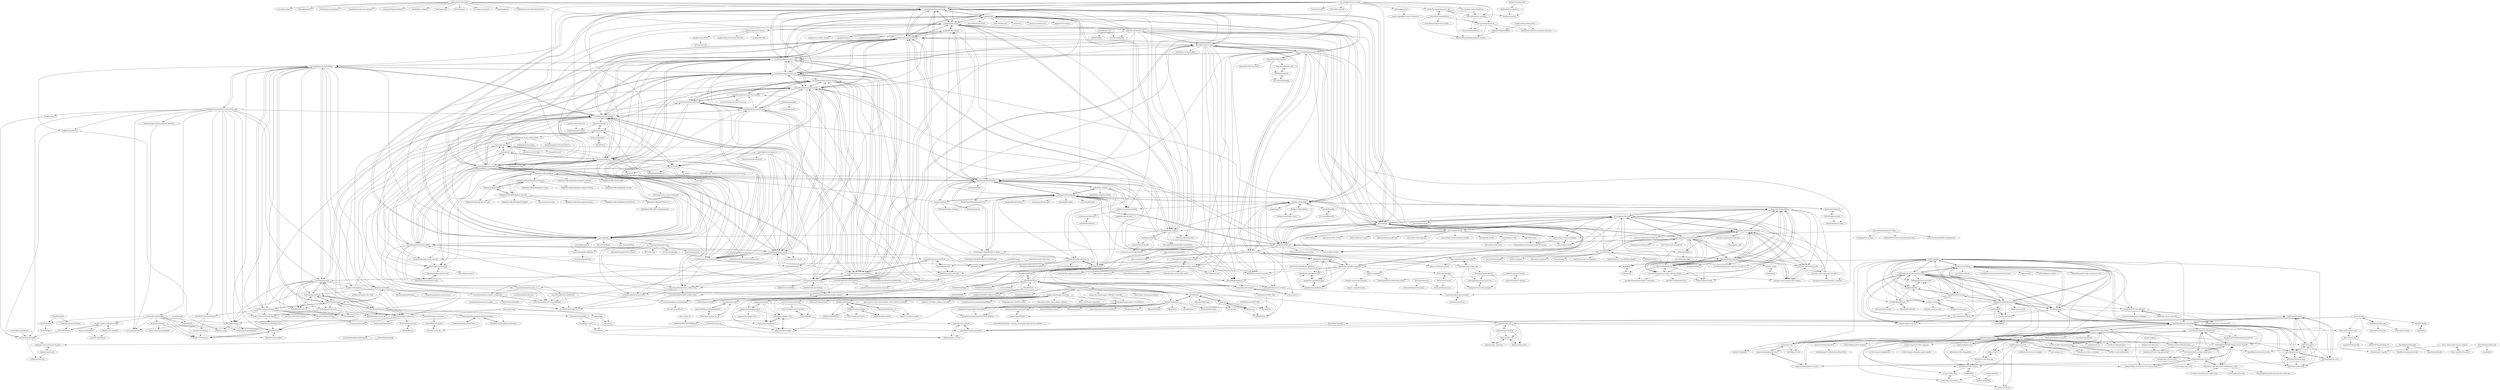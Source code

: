 digraph G {
"codecombat/codecombat" -> "mozilla/BrowserQuest" ["e"=1]
"codecombat/codecombat" -> "scratchfoundation/scratch-gui"
"codecombat/codecombat" -> "google/blockly"
"codecombat/codecombat" -> "yangyangwithgnu/hardseed" ["e"=1]
"codecombat/codecombat" -> "google/blockly-games"
"codecombat/codecombat" -> "NetEase/pomelo" ["e"=1]
"codecombat/codecombat" -> "scratchfoundation/scratch-blocks"
"codecombat/codecombat" -> "leereilly/games" ["e"=1]
"codecombat/codecombat" -> "rwv/chinese-dos-games" ["e"=1]
"codecombat/codecombat" -> "phaserjs/phaser" ["e"=1]
"codecombat/codecombat" -> "pythontutor-dev/OnlinePythonTutor" ["e"=1]
"codecombat/codecombat" -> "cocos2d/cocos2d-x" ["e"=1]
"codecombat/codecombat" -> "GitbookIO/gitbook" ["e"=1]
"codecombat/codecombat" -> "miloyip/game-programmer" ["e"=1]
"codecombat/codecombat" -> "bayandin/awesome-awesomeness" ["e"=1]
"Baymax94/children-python" -> "wall-i-kidscode/kids-code"
"Baymax94/children-python" -> "littlehb/ShaoHuiLin"
"Baymax94/children-python" -> "Baymax94/children-scratch"
"Baymax94/children-python" -> "open-scratch/teaching-open"
"Baymax94/children-python" -> "devcodemath/lixingqiu"
"InfiniteYuan/esp32-lvgl-gui" -> "MollySophia/ESP32-Web-Music-Player"
"InfiniteYuan/esp32-lvgl-gui" -> "InfiniteYuan/esp32-ugfx-gui"
"scratchfoundation/scratchwikiskin" -> "tjvr/wiki-scratchblocks"
"scratchfoundation/scratch-flash" -> "scratchfoundation/scratch-html5"
"scratchfoundation/scratch-flash" -> "scratchfoundation/scratch-www"
"scratchfoundation/scratch-flash" -> "scratchfoundation/scratch-blocks"
"scratchfoundation/scratch-flash" -> "Makeblock-official/mBlock"
"scratchfoundation/scratch-flash" -> "scratchfoundation/scratch-vm"
"scratchfoundation/scratch-flash" -> "scratchfoundation/scratchx"
"scratchfoundation/scratch-flash" -> "scratchfoundation/scratch-render"
"scratchfoundation/scratch-flash" -> "nathan/phosphorus"
"scratchfoundation/scratch-flash" -> "scratchfoundation/scratch-gui"
"scratchfoundation/scratch-flash" -> "scratchfoundation/scratchjr"
"scratchfoundation/scratch-flash" -> "scratchfoundation/Scratch_1.4"
"scratchfoundation/scratch-flash" -> "jmoenig/Snap"
"scratchfoundation/scratch-flash" -> "scratchblocks/scratchblocks"
"scratchfoundation/scratch-flash" -> "nathan/pixie"
"scratchfoundation/scratch-flash" -> "trumank/scratch-api"
"google/blockly" -> "scratchfoundation/scratch-blocks"
"google/blockly" -> "scratchfoundation/scratch-gui"
"google/blockly" -> "google/blockly-samples"
"google/blockly" -> "google/blockly-games"
"google/blockly" -> "microsoft/pxt"
"google/blockly" -> "scratchfoundation/scratch-www"
"google/blockly" -> "scratchfoundation/scratch-vm"
"google/blockly" -> "microsoft/monaco-editor" ["e"=1]
"google/blockly" -> "NeilFraser/JS-Interpreter" ["e"=1]
"google/blockly" -> "jmoenig/Snap"
"google/blockly" -> "node-red/node-red" ["e"=1]
"google/blockly" -> "retejs/rete" ["e"=1]
"google/blockly" -> "BlocklyDuino/BlocklyDuino"
"google/blockly" -> "codemirror/codemirror5" ["e"=1]
"google/blockly" -> "google/closure-library" ["e"=1]
"corneliusmunz/legoino" -> "LEGO/lego-ble-wireless-protocol-docs"
"corneliusmunz/legoino" -> "nathankellenicki/node-poweredup"
"corneliusmunz/legoino" -> "virantha/bricknil"
"corneliusmunz/legoino" -> "sharpbrick/powered-up"
"corneliusmunz/legoino" -> "ysard/MyOwnBricks"
"corneliusmunz/legoino" -> "pybricks/pybricks-micropython"
"corneliusmunz/legoino" -> "JorgePe/BOOSTreveng"
"corneliusmunz/legoino" -> "gpdaniels/spike-prime"
"corneliusmunz/legoino" -> "bricklife/scratch-lego-bluetooth-extensions"
"corneliusmunz/legoino" -> "undera/pylgbst"
"corneliusmunz/legoino" -> "GianCann/ATS"
"corneliusmunz/legoino" -> "hoharald/leguno-remote"
"corneliusmunz/legoino" -> "bricklife/LEGO-Mario-Reveng"
"corneliusmunz/legoino" -> "ttu/lego-boost-app"
"corneliusmunz/legoino" -> "alexdutton/python-lego-wireless-protocol"
"virantha/bricknil" -> "nathankellenicki/node-poweredup"
"virantha/bricknil" -> "undera/pylgbst"
"virantha/bricknil" -> "corneliusmunz/legoino"
"virantha/bricknil" -> "Novakasa/brickrail"
"virantha/bricknil" -> "LEGO/lego-ble-wireless-protocol-docs"
"virantha/bricknil" -> "pybricks/pybricks-micropython"
"virantha/bricknil" -> "pybricks/pybricksdev"
"virantha/bricknil" -> "imurvai/brickcontroller2"
"jfo8000/ScratchJr-Desktop" -> "scratchfoundation/scratchjr"
"jfo8000/ScratchJr-Desktop" -> "scratchfoundation/scratchjr-website"
"CodeLabClub/codelab-adapter-docs" -> "CodeLabClub/codelab_adapter_extensions"
"CodeLabClub/codelab-adapter-docs" -> "CodeLabClub/codelab-mindstorms"
"LEGO/lego-ble-wireless-protocol-docs" -> "nathankellenicki/node-poweredup"
"LEGO/lego-ble-wireless-protocol-docs" -> "JorgePe/BOOSTreveng"
"LEGO/lego-ble-wireless-protocol-docs" -> "corneliusmunz/legoino"
"LEGO/lego-ble-wireless-protocol-docs" -> "undera/pylgbst"
"LEGO/lego-ble-wireless-protocol-docs" -> "sharpbrick/powered-up"
"LEGO/lego-ble-wireless-protocol-docs" -> "imurvai/brickcontroller2"
"LEGO/lego-ble-wireless-protocol-docs" -> "virantha/bricknil"
"LEGO/lego-ble-wireless-protocol-docs" -> "gpdaniels/spike-prime"
"LEGO/lego-ble-wireless-protocol-docs" -> "JorgePe/pyb00st"
"LEGO/lego-ble-wireless-protocol-docs" -> "ttu/lego-boost-app"
"LEGO/lego-ble-wireless-protocol-docs" -> "bricklife/LEGO-Mario-Reveng"
"LEGO/lego-ble-wireless-protocol-docs" -> "bricklife/BoostRemote"
"LEGO/lego-ble-wireless-protocol-docs" -> "nutki/spike-tools"
"LEGO/lego-ble-wireless-protocol-docs" -> "pybricks/pybricks-micropython"
"LEGO/lego-ble-wireless-protocol-docs" -> "hobbyquaker/node-movehub"
"nathan/phosphorus" -> "nathan/pixie"
"nathan/phosphorus" -> "scratchblocks/scratchblocks"
"nathan/phosphorus" -> "scratchfoundation/scratch-html5"
"nathan/phosphorus" -> "trumank/scratch-api"
"nathan/phosphorus" -> "scratchfoundation/scratch-parser"
"nathan/phosphorus" -> "Mittagskogel/Sulfurous"
"nathan/phosphorus" -> "tjvr/tosh2"
"nathan/phosphorus" -> "scratchfoundation/scratch-flash"
"nathan/phosphorus" -> "ElementalCode/elemental"
"nathan/phosphorus" -> "leopard-js/leopard"
"nathan/phosphorus" -> "tjvr/kurt"
"nathan/phosphorus" -> "PolyEdge/scratchapi"
"nathan/phosphorus" -> "scratchfoundation/scratch-rest-api"
"nathan/phosphorus" -> "scratchfoundation/scratch-render"
"nathan/phosphorus" -> "scratchfoundation/scratchx"
"JorgePe/BOOSTreveng" -> "JorgePe/pyb00st"
"JorgePe/BOOSTreveng" -> "LEGO/lego-ble-wireless-protocol-docs"
"JorgePe/BOOSTreveng" -> "hobbyquaker/node-movehub"
"JorgePe/BOOSTreveng" -> "undera/pylgbst"
"JorgePe/BOOSTreveng" -> "bricklife/BoostRemote"
"JorgePe/BOOSTreveng" -> "nathankellenicki/node-poweredup"
"JorgePe/BOOSTreveng" -> "ttu/lego-boost-app"
"JorgePe/BOOSTreveng" -> "corneliusmunz/legoino"
"JorgePe/BOOSTreveng" -> "virantha/bricknil"
"JorgePe/pyb00st" -> "JorgePe/BOOSTreveng"
"JorgePe/pyb00st" -> "hobbyquaker/node-movehub"
"JorgePe/pyb00st" -> "undera/pylgbst"
"JorgePe/pyb00st" -> "bricklife/BoostRemote"
"JorgePe/pyb00st" -> "LEGO/lego-ble-wireless-protocol-docs"
"mit-cml/appinventor-extensions" -> "mit-cml/extension-template"
"scratchfoundation/scratch-html5" -> "scratchfoundation/scratch-flash"
"scratchfoundation/scratch-html5" -> "nathan/phosphorus"
"scratchfoundation/scratch-html5" -> "scratchfoundation/scratchx"
"scratchfoundation/scratch-html5" -> "scratchfoundation/mw-ScratchBlocks2"
"scratchfoundation/scratch-html5" -> "scratchfoundation/scratch-audio"
"scratchfoundation/scratch-html5" -> "scratchfoundation/scratchwikiskin"
"scratchfoundation/scratch-html5" -> "nathan/pixie"
"scratchfoundation/scratch-html5" -> "scratchfoundation/scratchr2_translations"
"scratchfoundation/scratch-html5" -> "scratchfoundation/scratchblocks"
"scratchfoundation/scratch-html5" -> "scratchfoundation/Scratch_1.4"
"scratchfoundation/scratch-html5" -> "scratchblocks/scratchblocks"
"scratchfoundation/scratch-html5" -> "scratchfoundation/scratchjr-website"
"ev3dev/ev3dev-lang" -> "ev3dev/lego-linux-drivers"
"microsoft/pxt-arcade" -> "microsoft/pxt"
"microsoft/pxt-arcade" -> "microsoft/pxt-common-packages"
"microsoft/pxt-arcade" -> "microsoft/pxt-maker"
"microsoft/pxt-arcade" -> "microsoft/pxt-microbit"
"microsoft/pxt-arcade" -> "microsoft/pxt-arcade-hardware-designs" ["e"=1]
"microsoft/pxt-arcade" -> "mmoskal/uf2-stm32f" ["e"=1]
"microsoft/pxt-arcade" -> "Vegz78/McAirpos"
"microsoft/pxt-arcade" -> "adafruit/nofrendo_arcada"
"microsoft/pxt-arcade" -> "microsoft/uf2" ["e"=1]
"microsoft/pxt-arcade" -> "UnsignedArduino/Awesome-Arcade-Extensions"
"microsoft/pxt-arcade" -> "adafruit/Adafruit_Arcada"
"microsoft/pxt-arcade" -> "adafruit/awesome-makecode"
"microsoft/pxt-arcade" -> "microsoft/vscode-makecode"
"microsoft/pxt-arcade" -> "microsoft/pxt-blockly"
"microsoft/pxt-arcade" -> "microsoft/microcode"
"labplus-cn/mpython" -> "labplus-cn/awesome-mpython"
"labplus-cn/mpython" -> "MollySophia/ESP32-Web-Music-Player"
"xjbclz/appinventor" -> "rogeryoungh/App-Inventor-Extensions"
"undera/pylgbst" -> "LEGO/lego-ble-wireless-protocol-docs"
"undera/pylgbst" -> "JorgePe/pyb00st"
"undera/pylgbst" -> "JorgePe/BOOSTreveng"
"undera/pylgbst" -> "virantha/bricknil"
"undera/pylgbst" -> "nathankellenicki/node-poweredup"
"undera/pylgbst" -> "ttu/lego-boost-app"
"undera/pylgbst" -> "corneliusmunz/legoino"
"undera/pylgbst" -> "hobbyquaker/node-movehub"
"undera/pylgbst" -> "sharpbrick/powered-up"
"undera/pylgbst" -> "gpdaniels/spike-prime"
"undera/pylgbst" -> "pybricks/pybricks-micropython"
"undera/pylgbst" -> "bricklife/BoostRemote"
"undera/pylgbst" -> "nutki/spike-tools"
"undera/pylgbst" -> "kawasaki/pyscrlink"
"undera/pylgbst" -> "pybricks/support"
"ev3dev/ev3dev" -> "ev3dev/ev3dev-lang-python"
"ev3dev/ev3dev" -> "ev3dev/ev3dev.github.io"
"ev3dev/ev3dev" -> "mindboards/ev3sources"
"ev3dev/ev3dev" -> "ev3dev/lego-linux-drivers"
"ev3dev/ev3dev" -> "ev3dev/ev3-kernel"
"ev3dev/ev3dev" -> "ev3dev/vscode-ev3dev-browser"
"ev3dev/ev3dev" -> "ddemidov/ev3dev-lang-cpp"
"ev3dev/ev3dev" -> "ev3dev/ev3dev-lang"
"ev3dev/ev3dev" -> "topikachu/python-ev3"
"ev3dev/ev3dev" -> "WasabiFan/ev3dev-lang-js"
"ev3dev/ev3dev" -> "pybricks/pybricks-micropython"
"ev3dev/ev3dev" -> "in4lio/ev3dev-c"
"ev3dev/ev3dev" -> "ev3dev/brickman"
"ev3dev/ev3dev" -> "ev3dev-lang-java/ev3dev-lang-java"
"ev3dev/ev3dev" -> "ev3dev/ev3dev-lang-python-demo"
"microsoft/pxt-maker" -> "microsoft/pxt-common-packages"
"Kodular/Documentation" -> "Kodular/kodular.github.io"
"Kodular/Documentation" -> "Kodular/ai-unchive"
"ev3dev/ev3dev-lang-python-demo" -> "ev3dev/vscode-hello-python"
"ev3dev/ev3dev-lang-python-demo" -> "ev3dev/ev3dev-lang-python"
"ev3dev/ev3dev-lang-python-demo" -> "Rosebotics/ev3dev-curriculum"
"pybricks/pybricks-micropython" -> "pybricks/pybricksdev"
"pybricks/pybricks-micropython" -> "pybricks/pybricks-api"
"pybricks/pybricks-micropython" -> "pybricks/pybricks-projects"
"pybricks/pybricks-micropython" -> "pybricks/support"
"pybricks/pybricks-micropython" -> "gpdaniels/spike-prime"
"pybricks/pybricks-micropython" -> "pybricks/pybricks-code"
"pybricks/pybricks-micropython" -> "RaspberryPiFoundation/python-build-hat"
"pybricks/pybricks-micropython" -> "LEGO/MINDSTORMS-Robot-Inventor-hub-API"
"pybricks/pybricks-micropython" -> "pybricks/technical-info"
"pybricks/pybricks-micropython" -> "virantha/bricknil"
"pybricks/pybricks-micropython" -> "ev3dev/ev3dev-lang-python"
"pybricks/pybricks-micropython" -> "maarten-pennings/Lego-Mindstorms"
"pybricks/pybricks-micropython" -> "corneliusmunz/legoino"
"pybricks/pybricks-api" -> "pybricks/pybricks-projects"
"pybricks/pybricks-api" -> "pybricks/pybricksdev"
"pybricks/pybricks-api" -> "pybricks/support"
"pybricks/pybricks-api" -> "pybricks/pybricks-code"
"pybricks/pybricks-api" -> "pybricks/pybricks-micropython"
"pybricks/pybricks-api" -> "pybricks/technical-info"
"nathankellenicki/node-poweredup" -> "LEGO/lego-ble-wireless-protocol-docs"
"nathankellenicki/node-poweredup" -> "virantha/bricknil"
"nathankellenicki/node-poweredup" -> "corneliusmunz/legoino"
"nathankellenicki/node-poweredup" -> "sharpbrick/powered-up"
"nathankellenicki/node-poweredup" -> "JorgePe/BOOSTreveng"
"nathankellenicki/node-poweredup" -> "undera/pylgbst"
"nathankellenicki/node-poweredup" -> "bricklife/LEGO-Mario-Reveng"
"nathankellenicki/node-poweredup" -> "imurvai/brickcontroller2"
"nathankellenicki/node-poweredup" -> "hobbyquaker/node-movehub"
"nathankellenicki/node-poweredup" -> "gpdaniels/spike-prime"
"nathankellenicki/node-poweredup" -> "pybricks/pybricks-micropython"
"nathankellenicki/node-poweredup" -> "JorgePe/pyb00st"
"nathankellenicki/node-poweredup" -> "Novakasa/brickrail"
"nathankellenicki/node-poweredup" -> "jakorten/UpControl"
"nathankellenicki/node-poweredup" -> "Cosmik42/BAP"
"forkphorus/forkphorus" -> "griffpatch/Scratch3-Dev-Tools"
"forkphorus/forkphorus" -> "Clipteam/clipcc-gui"
"forkphorus/forkphorus" -> "trumank/scratch-api"
"forkphorus/forkphorus" -> "leopard-js/leopard"
"forkphorus/forkphorus" -> "jeffalo/ocular"
"open-scratch/scratch-asset-utils" -> "open-scratch/easy-scratch2"
"open-scratch/scratch-asset-utils" -> "liumingzw/easy-scratch-gui"
"topikachu/python-ev3" -> "ev3dev/ev3dev-lang-python"
"topikachu/python-ev3" -> "ddemidov/ev3dev-lang-python"
"topikachu/python-ev3" -> "WasabiFan/ev3dev-lang-js"
"mindboards/ev3sources" -> "mindboards/ev3sources-xtended"
"mindboards/ev3sources" -> "ev3dev/ev3-kernel"
"mindboards/ev3sources" -> "ev3dev/ev3dev"
"mindboards/ev3sources" -> "ev3dev/ev3dev-lang-python"
"mindboards/ev3sources" -> "microsoft/pxt-ev3"
"mindboards/ev3sources" -> "ev3dev/lego-linux-drivers"
"mindboards/ev3sources" -> "in4lio/ev3dev-c"
"poppy-project/pypot" -> "poppy-project/poppy-ergo-jr"
"poppy-project/pypot" -> "poppy-project/poppy-simu"
"poppy-project/pypot" -> "poppy-project/raspoppy"
"poppy-project/pypot" -> "poppy-project/poppy-humanoid"
"poppy-project/pypot" -> "poppy-project/poppy-docs"
"theforumhelpers/theforumhelpers.github.io" -> "rirurin/postpercent"
"taweili/ardublock" -> "taweili/openblocks"
"taweili/ardublock" -> "carlosperate/ardublockly"
"taweili/ardublock" -> "BlocklyDuino/BlocklyDuino"
"taweili/ardublock" -> "technologiescollege/Blockly-at-rduino"
"taweili/ardublock" -> "DFRobot/Mindplus-Desktop"
"taweili/ardublock" -> "Makeblock-official/mBlock"
"openblockcc/openblock-gui" -> "openblockcc/openblock-blocks"
"openblockcc/openblock-gui" -> "openblockcc/openblock-vm"
"openblockcc/openblock-gui" -> "openblockcc/openblock-agent"
"openblockcc/openblock-gui" -> "openblockcc/openblock-desktop"
"openblockcc/openblock-gui" -> "openblockcc/openblockcc.github.io"
"scratchfoundation/scratch-desktop" -> "scratchfoundation/scratch-paint"
"scratchfoundation/scratch-desktop" -> "scratchfoundation/scratch-link"
"scratchfoundation/scratch-desktop" -> "scratchfoundation/scratch-render"
"scratchfoundation/scratch-desktop" -> "scratchfoundation/scratch-vm"
"scratchfoundation/scratch-desktop" -> "scratchfoundation/scratchjr"
"scratchfoundation/scratch-desktop" -> "scratchblocks/scratchblocks"
"scratchfoundation/scratch-desktop" -> "scratchfoundation/scratch-storage"
"scratchfoundation/scratch-desktop" -> "scratchfoundation/scratch-l10n"
"scratchfoundation/scratch-desktop" -> "KittenBot/Kittenblock"
"scratchfoundation/scratch-desktop" -> "Micircle/scratch3.0-note"
"scratchfoundation/scratch-desktop" -> "scratchfoundation/scratch-www"
"scratchfoundation/scratch-desktop" -> "InternationalScratchWiki/ScratchWikiSkin2"
"scratchfoundation/scratch-desktop" -> "scratchfoundation/scratch-analysis"
"scratchfoundation/scratch-desktop" -> "TurboWarp/desktop"
"scratchfoundation/scratch-desktop" -> "scratchfoundation/scratchx"
"imurvai/brickcontroller2" -> "LEGO/lego-ble-wireless-protocol-docs"
"imurvai/brickcontroller2" -> "sharpbrick/powered-up"
"scratchfoundation/scratch-link" -> "Micircle/scratch-node-link"
"scratchfoundation/scratch-link" -> "scratchfoundation/scratch-desktop"
"scratchfoundation/scratch-link" -> "KittenBot/scratch3-extension"
"scratchfoundation/scratch-link" -> "kawasaki/pyscrlink"
"InfiniteYuan/esp32-ugfx-gui" -> "InfiniteYuan/esp32-lvgl-gui"
"PencilCode/pencilcode" -> "PencilCode/jquery-turtle"
"PencilCode/pencilcode" -> "droplet-editor/droplet"
"bates64/mrk" -> "decent-chat/decent"
"MyRobotLab/myrobotlab" -> "MyRobotLab/pyrobotlab"
"MyRobotLab/myrobotlab" -> "MyRobotLab/InMoov"
"MyRobotLab/myrobotlab" -> "MyRobotLab/InMoov2"
"MyRobotLab/myrobotlab" -> "Cyber-One/Fred_Inmoov"
"openblockcc/openblock-blocks" -> "openblockcc/openblock-vm"
"openblockcc/openblock-blocks" -> "openblockcc/openblock-gui"
"openblockcc/openblock-blocks" -> "openblockcc/openblock-agent"
"scratchfoundation/scratch-analysis" -> "scratchfoundation/scratch-sb1-converter"
"scratchfoundation/scratch-analysis" -> "scratchfoundation/scratch-auth"
"OttoDIY/OttoDIYLib" -> "OttoDIY/OttoNinja"
"OttoDIY/OttoDIYLib" -> "OttoDIY/OttoDIYPython"
"OttoDIY/OttoDIYLib" -> "OttoDIY/OttoDIYApp"
"OttoDIY/OttoDIYLib" -> "OttoDIY/blockly"
"mattrajca/GoEV3" -> "ldmberman/GoEV3"
"KittenBot/scratch3-extension" -> "CodeLabClub/scratch3_arduino"
"scratchfoundation/scratchjr-website" -> "scratchfoundation/scratchwikiskin"
"scratchfoundation/scratchjr-website" -> "wangzongjun/ScratchJr"
"leopard-js/leopard" -> "leopard-js/sb-edit"
"leopard-js/leopard" -> "towerofnix/scratch-api-unofficial-docs"
"leopard-js/leopard" -> "tjvr/tosh2"
"leopard-js/leopard" -> "decent-chat/decent"
"leopard-js/leopard" -> "scratchfoundation/scratch-parser"
"leopard-js/leopard" -> "ElementalCode/elemental"
"NimbRo/nimbro-op2" -> "igusGmbH/HumanoidOpenPlatform"
"NimbRo/nimbro-op2" -> "AIS-Bonn/humanoid_op_ros"
"blockpy-edu/BlockMirror" -> "blockpy-edu/blockpy-server"
"blockpy-edu/BlockMirror" -> "blockpy-edu/blockpy"
"OpenRoberta/openroberta-lab" -> "OpenRoberta/robertalab"
"stembotvn/OttoDIY_Vbot" -> "dlevstek/Otto"
"littlehb/ShaoHuiLin" -> "wall-i-kidscode/kids-code"
"littlehb/ShaoHuiLin" -> "devcodemath/lixingqiu"
"hobbyquaker/node-movehub" -> "JorgePe/pyb00st"
"CodeLabClub/scratch3_arduino" -> "cotestatnt/arduino-plus-scratch3"
"bricklife/BoostBLEKit" -> "bricklife/BoostRemote"
"ttu/lego-boost-app" -> "ttu/lego-boost-browser"
"ttu/lego-boost-app" -> "ttu/node-movehub-async"
"CodeLabClub/codelab_adapter_extensions" -> "CodeLabClub/codelab-adapter-docs"
"CodeLabClub/codelab_adapter_extensions" -> "CodeLabClub/scratch3_arduino"
"CodeLabClub/codelab_adapter_extensions" -> "CodeLabClub/codelab-mindstorms"
"CodeLabClub/codelab_adapter_extensions" -> "wwj718/blockly_dev"
"CodeLabClub/codelab_adapter_extensions" -> "KittenBot/Kittenblock"
"CodeLabClub/codelab_adapter_extensions" -> "CodeLabClub/scratch3_hello_world"
"CodeLabClub/codelab_adapter_extensions" -> "CodeLabClub/scratch3_knn"
"CodeLabClub/codelab_adapter_extensions" -> "KittenBot/scratch3-extension"
"CodeLabClub/codelab_adapter_extensions" -> "CodeLabClub/awesome-scratch-projects"
"CodeLabClub/codelab_adapter_extensions" -> "Micircle/scratch-node-link"
"decent-chat/decent" -> "bates64/mrk"
"ttu/lego-boost-browser" -> "ttu/lego-boost-app"
"scratchfoundation/scratch-svg-renderer" -> "scratchfoundation/scratch-storage"
"scratchfoundation/scratch-svg-renderer" -> "scratchfoundation/scratch-resources"
"scratchfoundation/scratch-svg-renderer" -> "scratchfoundation/scratch-audio"
"droplet-editor/droplet" -> "PencilCode/jquery-turtle"
"droplet-editor/droplet" -> "PencilCode/pencilcode"
"alexcui03/zilch-editor-old" -> "stes/it4kids"
"alexcui03/zilch-editor-old" -> "Steve-xmh/SteveScratchC"
"ev3dev/vscode-hello-python" -> "ev3dev/ev3dev-lang-python-demo"
"ysun/scratch3.0" -> "Cubic-Rambo/Scratch3.0"
"Cubic-Rambo/Scratch3.0" -> "ysun/scratch3.0"
"wall-i-kidscode/kids-code" -> "littlehb/ShaoHuiLin"
"cotestatnt/arduino-plus-scratch3" -> "cotestatnt/scratch-gui"
"liumingzw/base-project-react-vue" -> "liumingzw/learn-node-serialport"
"cotestatnt/scratch-gui" -> "cotestatnt/arduino-plus-scratch3"
"scratchfoundation/scratch-docker" -> "scratchfoundation/po2icu"
"liumingzw/Snapmaker3D" -> "liumingzw/base-project-react-vue"
"liumingzw/Snapmaker3D" -> "liumingzw/learn-node-serialport"
"towerofnix/scratch-client-omg" -> "tjvr/nefarious"
"scratchfoundation/mw-ScratchBlocks2" -> "scratchfoundation/po2icu"
"MexRoboTics/OttoDIY-MXR" -> "dlevstek/Otto"
"Steve-xmh/SteveScratchC" -> "Steve-xmh/scratch-source-comparer"
"shadowcodex/twittervue" -> "PullJosh/leopard-website"
"BlocklyDuino/BlocklyDuino-v2" -> "OttoDIY/blockly"
"BlocklyDuino/BlocklyDuino-v2" -> "A-S-T-U-C-E/STudio4Education"
"BlocklyDuino/BlocklyDuino-v2" -> "BlocklyDuino/BlocklyDuino2Electron"
"sharpbrick/powered-up" -> "LEGO/lego-ble-wireless-protocol-docs"
"poppy-project/poppy-humanoid" -> "poppy-project/pypot"
"poppy-project/poppy-humanoid" -> "poppy-project/poppy-ergo-jr"
"poppy-project/poppy-humanoid" -> "plenprojectcompany/PLEN2"
"poppy-project/poppy-humanoid" -> "ihmcrobotics/ihmc-open-robotics-software" ["e"=1]
"poppy-project/poppy-humanoid" -> "DRCL-USC/Hector_Simulation" ["e"=1]
"poppy-project/poppy-humanoid" -> "roboterax/humanoid-gym" ["e"=1]
"poppy-project/poppy-humanoid" -> "open-dynamic-robot-initiative/open_robot_actuator_hardware" ["e"=1]
"poppy-project/poppy-humanoid" -> "stephane-caron/lipm_walking_controller" ["e"=1]
"poppy-project/poppy-humanoid" -> "poppy-project/poppy-simu"
"poppy-project/poppy-humanoid" -> "poppy-project/raspoppy"
"poppy-project/poppy-humanoid" -> "NimbRo/nimbro-op2"
"poppy-project/poppy-humanoid" -> "mangdangroboticsclub/QuadrupedRobot" ["e"=1]
"poppy-project/poppy-humanoid" -> "MyRobotLab/InMoov"
"poppy-project/poppy-humanoid" -> "poppy-project/poppy-docs"
"poppy-project/poppy-humanoid" -> "bridgedp/hunter_bipedal_control" ["e"=1]
"mytechnotalent/Python-For-Kids" -> "DoctorLai/Teaching-Kids-Programming"
"mytechnotalent/Python-For-Kids" -> "wrijugh/python-for-kids"
"mytechnotalent/Python-For-Kids" -> "HollyAdele/awesome-programming-for-kids" ["e"=1]
"mytechnotalent/Python-For-Kids" -> "carlosperate/awesome-microbit"
"gpdaniels/spike-prime" -> "nutki/spike-tools"
"gpdaniels/spike-prime" -> "sanjayseshan/spikeprime-vscode"
"gpdaniels/spike-prime" -> "PeterStaev/lego-spikeprime-mindstorms-vscode"
"gpdaniels/spike-prime" -> "pybricks/pybricks-micropython"
"gpdaniels/spike-prime" -> "azzieg/mindstorms-inventor"
"gpdaniels/spike-prime" -> "arturomoncadatorres/lego-mindstorms"
"gpdaniels/spike-prime" -> "maarten-pennings/Lego-Mindstorms"
"gpdaniels/spike-prime" -> "sanjayseshan/spikeprime-tools"
"gpdaniels/spike-prime" -> "LEGO/MINDSTORMS-Robot-Inventor-hub-API"
"gpdaniels/spike-prime" -> "pybricks/support"
"gpdaniels/spike-prime" -> "beemsoft/lego-mindstorms-51515-jetson-nano"
"gpdaniels/spike-prime" -> "LEGO-Robotics/LEGO-Robotics"
"gpdaniels/spike-prime" -> "smr99/lego-hub-tk"
"gpdaniels/spike-prime" -> "dwalton76/spikedev"
"gpdaniels/spike-prime" -> "Vinz1911/PrimePoweredUP"
"ScratchAddons/ScratchAddons" -> "TimMcCool/scratchattach"
"ScratchAddons/ScratchAddons" -> "TurboWarp/desktop"
"ScratchAddons/ScratchAddons" -> "scratchblocks/scratchblocks"
"ScratchAddons/ScratchAddons" -> "ScratchAddons/website-v2"
"ScratchAddons/ScratchAddons" -> "TurboWarp/scratch-gui"
"ScratchAddons/ScratchAddons" -> "TurboWarp/packager"
"ScratchAddons/ScratchAddons" -> "Explosion-Scratch/V3NCO-starred-this-repo"
"ScratchAddons/ScratchAddons" -> "TurboWarp/extensions"
"ScratchAddons/ScratchAddons" -> "jeffalo/ocular"
"ScratchAddons/ScratchAddons" -> "scratchfoundation/scratch-www"
"ScratchAddons/ScratchAddons" -> "STForScratch/ScratchTools"
"ScratchAddons/ScratchAddons" -> "scratchfoundation/scratch-vm"
"ScratchAddons/ScratchAddons" -> "forkphorus/forkphorus"
"ScratchAddons/ScratchAddons" -> "TurboWarp/scratch-vm"
"ScratchAddons/ScratchAddons" -> "jeffalo/wasteof.money"
"TurboWarp/packager" -> "TurboWarp/desktop"
"TurboWarp/packager" -> "TurboWarp/extensions"
"TurboWarp/packager" -> "TurboWarp/cloud-server"
"TurboWarp/packager" -> "SheepTester/htmlifier"
"TurboWarp/packager" -> "TurboWarp/scratch-gui"
"TurboWarp/packager" -> "TurboWarp/scratch-vm"
"TurboWarp/packager" -> "ScratchAddons/ScratchAddons"
"TurboWarp/packager" -> "ScratchAddons/website-v2"
"TurboWarp/packager" -> "STForScratch/ScratchTools"
"TurboWarp/packager" -> "TimMcCool/scratchattach"
"TurboWarp/packager" -> "TurboWarp/docs"
"TurboWarp/packager" -> "scratchblocks/scratchblocks"
"TurboWarp/packager" -> "ajskateboarder/scratch-git"
"MikeDev101/cloudlink" -> "meower-media-co/Meower-Vanilla"
"MikeDev101/cloudlink" -> "meower-media/server"
"SheepTester/htmlifier" -> "TurboWarp/packager"
"SheepTester/htmlifier" -> "SheepTester/primitive-cloud-server"
"SheepTester/htmlifier" -> "ScratchAddons/website-v2"
"SheepTester/htmlifier" -> "leopard-js/leopard"
"SheepTester/htmlifier" -> "BlockliveScratch/Blocklive"
"SheepTester/htmlifier" -> "TurboWarp/scratch-gui"
"code-dot-org/code-dot-org" -> "google/blockly-games"
"code-dot-org/code-dot-org" -> "droplet-editor/droplet"
"code-dot-org/code-dot-org" -> "code-dot-org/blockly"
"code-dot-org/code-dot-org" -> "scratchfoundation/scratch-blocks"
"code-dot-org/code-dot-org" -> "scratchfoundation/scratch-flash"
"code-dot-org/code-dot-org" -> "scratchfoundation/scratch-gui"
"code-dot-org/code-dot-org" -> "webduinoio/webduino-blockly"
"code-dot-org/code-dot-org" -> "BlocklyDuino/BlocklyDuino"
"code-dot-org/code-dot-org" -> "scratchfoundation/scratch-www"
"code-dot-org/code-dot-org" -> "blockpy-edu/blockpy"
"code-dot-org/code-dot-org" -> "edublocks/edublocks"
"code-dot-org/code-dot-org" -> "open-scratch/teaching-open"
"code-dot-org/code-dot-org" -> "microsoft/pxt"
"code-dot-org/code-dot-org" -> "google/blockly"
"code-dot-org/code-dot-org" -> "Micircle/scratch3.0-note"
"trumank/scratch-api" -> "towerofnix/scratch-api-unofficial-docs"
"trumank/scratch-api" -> "PolyEdge/scratchapi"
"trumank/scratch-api" -> "ElementalCode/elemental"
"trumank/scratch-api" -> "nathan/pixie"
"trumank/scratch-api" -> "trumank/JsScratch"
"trumank/scratch-api" -> "paulolc/scratch3-bridge"
"trumank/scratch-api" -> "scratchfoundation/scratch-parser"
"trumank/scratch-api" -> "scratchfoundation/scratch-rest-api"
"nbudin/react-blockly" -> "FernandoVazZ/reactblockly-customblocks"
"nbudin/react-blockly" -> "google/blockly-samples"
"nbudin/react-blockly" -> "mo4islona/node-blockly"
"nbudin/react-blockly" -> "xvicmanx/react-blockly-drawer"
"Clipteam/clipcc-gui" -> "Clipteam/clipcc-vm"
"Clipteam/clipcc-gui" -> "Clipteam/clipcc-desktop"
"Clipteam/clipcc-gui" -> "Clipteam/clipcc-block"
"Clipteam/clipcc-gui" -> "Clipteam/clipcc-extension"
"Clipteam/clipcc-gui" -> "waterblock79/aerfaying-explore"
"Clipteam/clipcc-gui" -> "Steve-xmh/scratch-script"
"TurboWarp/scratch-vm" -> "TurboWarp/scratch-gui"
"TurboWarp/scratch-vm" -> "TurboWarp/docs"
"ysfchn/DynamicComponents-AI2" -> "Kodular/ai-unchive"
"ysfchn/DynamicComponents-AI2" -> "vknow360/CustomWebView"
"ysfchn/DynamicComponents-AI2" -> "shreyashsaitwal/rush-cli"
"ysfchn/DynamicComponents-AI2" -> "mit-cml/extension-template"
"ysfchn/DynamicComponents-AI2" -> "MohamedTamer94/dependencies-resolver"
"google/blockly-samples" -> "nbudin/react-blockly"
"google/blockly-samples" -> "google/blockly"
"google/blockly-samples" -> "google/blockly-games"
"google/blockly-samples" -> "scratchfoundation/scratch-blocks"
"google/blockly-samples" -> "microsoft/pxt"
"google/blockly-samples" -> "NeilFraser/JS-Interpreter" ["e"=1]
"google/blockly-samples" -> "microsoft/pxt-blockly"
"google/blockly-samples" -> "jmoenig/Snap"
"google/blockly-samples" -> "mo4islona/node-blockly"
"google/blockly-samples" -> "FernandoVazZ/reactblockly-customblocks"
"google/blockly-samples" -> "scratchfoundation/scratch-gui"
"google/blockly-samples" -> "carlosperate/ardublockly"
"google/blockly-samples" -> "blockpy-edu/blockpy"
"google/blockly-samples" -> "BlocklyDuino/BlocklyDuino"
"google/blockly-samples" -> "google/blockly-android"
"google/blockly-games" -> "google/blockly"
"google/blockly-games" -> "scratchfoundation/scratch-blocks"
"google/blockly-games" -> "google/blockly-samples"
"google/blockly-games" -> "code-dot-org/code-dot-org"
"google/blockly-games" -> "scratchfoundation/scratch-gui"
"google/blockly-games" -> "blockpy-edu/blockpy"
"google/blockly-games" -> "scratchfoundation/scratch-www"
"google/blockly-games" -> "google/blockly-android"
"google/blockly-games" -> "scratchfoundation/scratch-flash"
"google/blockly-games" -> "microsoft/pxt"
"google/blockly-games" -> "BlocklyDuino/BlocklyDuino"
"google/blockly-games" -> "NeilFraser/JS-Interpreter" ["e"=1]
"google/blockly-games" -> "scratchfoundation/scratchjr"
"google/blockly-games" -> "jmoenig/Snap"
"google/blockly-games" -> "google/coding-with-chrome"
"Makeblock-official/XY-Plotter-2.0" -> "Makeblock-official/XYGCodeInterpreter"
"open-scratch/teaching-open" -> "open-scratch/easy-scratch3"
"open-scratch/teaching-open" -> "Micircle/scratch3.0-note"
"open-scratch/teaching-open" -> "Baymax94/children-python"
"open-scratch/teaching-open" -> "scratchfoundation/scratch-gui"
"open-scratch/teaching-open" -> "openblockcc/openblock-desktop"
"open-scratch/teaching-open" -> "openblockcc/openblock-gui"
"open-scratch/teaching-open" -> "wangzongjun/ScratchJr"
"open-scratch/teaching-open" -> "CodeLabClub/codelab_adapter_extensions"
"open-scratch/teaching-open" -> "cotestatnt/arduino-plus-scratch3"
"open-scratch/teaching-open" -> "open-scratch/scratch-asset-utils"
"open-scratch/teaching-open" -> "scratchfoundation/scratch-www"
"open-scratch/teaching-open" -> "source-tutorial/scratch-gui"
"open-scratch/teaching-open" -> "KittenBot/scratch3-extension"
"open-scratch/teaching-open" -> "edublocks/edublocks"
"open-scratch/teaching-open" -> "SheepTester/htmlifier"
"kawasaki/pyscrlink" -> "scratchfoundation/scratch-link"
"kawasaki/pyscrlink" -> "Micircle/scratch-node-link"
"MrYsLab/s3onegpio" -> "MrYsLab/s3-extend"
"MrYsLab/s3onegpio" -> "cotestatnt/arduino-plus-scratch3"
"nathan/pixie" -> "trumank/scratch-api"
"nathan/pixie" -> "nathan/phosphorus"
"TurboWarp/scratch-gui" -> "TurboWarp/scratch-vm"
"TurboWarp/scratch-gui" -> "TurboWarp/desktop"
"TurboWarp/scratch-gui" -> "TurboWarp/docs"
"TurboWarp/scratch-gui" -> "TurboWarp/cloud-server"
"TurboWarp/scratch-gui" -> "ScratchAddons/website-v2"
"TurboWarp/scratch-gui" -> "TurboWarp/extensions"
"TurboWarp/scratch-gui" -> "TurboWarp/packager"
"pybricks/pybricks-projects" -> "pybricks/pybricks-api"
"pybricks/pybricks-projects" -> "pybricks/support"
"pybricks/pybricks-projects" -> "pybricks/pybricks-micropython"
"pybricks/pybricks-projects" -> "pybricks/pybricksdev"
"pybricks/pybricks-projects" -> "pybricks/technical-info"
"in4lio/ev3dev-c" -> "ddemidov/ev3dev-lang-cpp"
"in4lio/ev3dev-c" -> "WasabiFan/ev3dev-lang-js"
"QuirkyCort/gears" -> "QuirkyCort/ev3dev-sim"
"Steve-xmh/scratch-script" -> "Steve-xmh/oneui"
"Clipteam/clipcc-extension" -> "Clipteam/clipcc-vm"
"Clipteam/clipcc-vm" -> "Clipteam/clipcc-block"
"Clipteam/clipcc-vm" -> "Clipteam/clipcc-extension"
"Clipteam/clipcc-block" -> "Clipteam/clipcc-vm"
"TurboWarp/cloud-server" -> "MystPi/aviate"
"TurboWarp/cloud-server" -> "Looky1173/Scratch-Auth-Client"
"hamptonmoore/FluffyScratch" -> "MystPi/aviate"
"carlosperate/ardublockly" -> "BlocklyDuino/BlocklyDuino"
"carlosperate/ardublockly" -> "technologiescollege/Blockly-at-rduino"
"carlosperate/ardublockly" -> "mixly/Mixly_Arduino"
"carlosperate/ardublockly" -> "webduinoio/webduino-blockly"
"carlosperate/ardublockly" -> "edublocks/edublocks"
"carlosperate/ardublockly" -> "taweili/ardublock"
"carlosperate/ardublockly" -> "blockpy-edu/blockpy"
"carlosperate/ardublockly" -> "BlocklyDuino/BlocklyDuinoFactory"
"carlosperate/ardublockly" -> "KittenBot/Kittenblock"
"carlosperate/ardublockly" -> "BlocklyDuino/BlocklyDuino-v2"
"carlosperate/ardublockly" -> "karstenda/BlocklyPi"
"carlosperate/ardublockly" -> "OttoDIY/blockly"
"carlosperate/ardublockly" -> "ingegno/Blockly4Arduino"
"carlosperate/ardublockly" -> "carlosperate/Blockly-gPIo"
"carlosperate/ardublockly" -> "fontainejp/blocklino"
"khanning/scratch-arduino-extension" -> "scratchfoundation/scratch-extension-docs"
"mit-cml/extension-template" -> "shreyashsaitwal/recast"
"RickP/lego_mario_controller" -> "bricklife/LEGO-Mario-Reveng"
"RickP/lego_mario_controller" -> "bhawkes/lego-mario-web-bluetooth"
"blockpy-edu/blockpy" -> "blockpy-edu/BlockMirror"
"blockpy-edu/blockpy" -> "blockpy-edu/blockpy-server"
"blockpy-edu/blockpy" -> "edublocks/edublocks"
"blockpy-edu/blockpy" -> "open-scratch/easy-scratch3"
"blockpy-edu/blockpy" -> "carloslfu/blocklify"
"blockpy-edu/blockpy" -> "carlosperate/ardublockly"
"blockpy-edu/blockpy" -> "droplet-editor/droplet"
"blockpy-edu/blockpy" -> "skulpt/skulpt" ["e"=1]
"blockpy-edu/blockpy" -> "bbcmicrobit/PythonEditor"
"blockpy-edu/blockpy" -> "webduinoio/webduino-blockly"
"blockpy-edu/blockpy" -> "google/blockly-games"
"blockpy-edu/blockpy" -> "wwj718/blockly_dev"
"bricklife/LEGO-Mario-Reveng" -> "RickP/lego_mario_controller"
"bricklife/LEGO-Mario-Reveng" -> "nearprosmith/legomario-debugger"
"bricklife/LEGO-Mario-Reveng" -> "bhawkes/lego-mario-web-bluetooth"
"ericrosenbaum/BeetleBlocks" -> "bromagosa/beetleCloud"
"ResetPower/Epherome" -> "Steve-xmh/scl"
"ResetPower/Epherome" -> "Apisium/PureLauncher" ["e"=1]
"ResetPower/Epherome" -> "xmdhs/gomclauncher"
"wangzongjun/ScratchJr" -> "scratchfoundation/scratchjr-website"
"MrYsLab/s3-extend" -> "MrYsLab/s3onegpio"
"MrYsLab/s3-extend" -> "MrYsLab/telemetrix-aio"
"MrYsLab/telemetrix" -> "MrYsLab/Telemetrix4Arduino"
"MrYsLab/telemetrix" -> "MrYsLab/telemetrix-aio"
"WasabiFan/ev3dev-lang-js" -> "ev3go/ev3dev"
"WasabiFan/ev3dev-lang-js" -> "ev3dev/ev3dev-lang"
"pybricks/pybricks-code" -> "pybricks/pybricks-api"
"pybricks/pybricks-code" -> "pybricks/pybricksdev"
"pybricks/pybricks-code" -> "pybricks/technical-info"
"Cosmik42/BAP" -> "Novakasa/brickrail"
"Cosmik42/BAP" -> "tomjcook/BAP"
"vknow360/CustomWebView" -> "shreyashsaitwal/rush-cli"
"vknow360/CustomWebView" -> "MohamedTamer94/dependencies-resolver"
"vknow360/CustomWebView" -> "ysfchn/DynamicComponents-AI2"
"vknow360/CustomWebView" -> "himgodfreyho/appinventor-docker"
"pybricks/support" -> "pybricks/pybricks-api"
"pybricks/support" -> "pybricks/pybricks-projects"
"pybricks/support" -> "pybricks/pybricks-micropython"
"pybricks/support" -> "pybricks/pybricksdev"
"pybricks/support" -> "pybricks/technical-info"
"pybricks/support" -> "sanjayseshan/spikeprime-vscode"
"pybricks/support" -> "pybricks/pybricks-code"
"MyRobotLab/pyrobotlab" -> "MyRobotLab/myrobotlab"
"Makeblock-official/Makeblock-Firmware" -> "Makeblock-official/mBot"
"Makeblock-official/Makeblock-Firmware" -> "Makeblock-official/Makeblock-App-For-iPhone"
"Makeblock-official/Makeblock-Firmware" -> "Makeblock-official/Makeblock-Libraries"
"Makeblock-official/Makeblock-Firmware" -> "Makeblock-official/Makeblock-Library"
"openblockcc/openblock-vm" -> "openblockcc/openblock-blocks"
"openblockcc/openblock-vm" -> "openblockcc/openblock-agent"
"nutki/spike-tools" -> "sanjayseshan/spikeprime-tools"
"nutki/spike-tools" -> "dwalton76/spikedev"
"nutki/spike-tools" -> "smr99/lego-hub-tk"
"nutki/spike-tools" -> "gpdaniels/spike-prime"
"source-tutorial/scratch-gui" -> "UniScratch/gitscratch-frontend"
"source-tutorial/scratch-gui" -> "52black/40code"
"open-scratch/easy-scratch3" -> "open-scratch/teaching-open"
"open-scratch/easy-scratch3" -> "Micircle/scratch3.0-note"
"open-scratch/easy-scratch3" -> "open-scratch/scratch-asset-utils"
"open-scratch/easy-scratch3" -> "KittenBot/scratch3-extension"
"open-scratch/easy-scratch3" -> "liumingzw/easy-scratch-gui"
"open-scratch/easy-scratch3" -> "Cubic-Rambo/Scratch3.0"
"open-scratch/easy-scratch3" -> "openblockcc/openblock-desktop"
"open-scratch/easy-scratch3" -> "openblockcc/openblock-gui"
"open-scratch/easy-scratch3" -> "scratchfoundation/scratchjr-website"
"open-scratch/easy-scratch3" -> "CodeLabClub/codelab-adapter-docs"
"open-scratch/easy-scratch3" -> "blockpy-edu/blockpy"
"open-scratch/easy-scratch3" -> "open-scratch/ScratchJr"
"open-scratch/easy-scratch3" -> "open-scratch/easy-scratch2"
"open-scratch/easy-scratch3" -> "CodeLabClub/scratch3_arduino"
"open-scratch/easy-scratch3" -> "ysun/scratch3.0"
"liumingzw/easy-scratch-gui" -> "liumingzw/base-project-react-vue"
"liumingzw/easy-scratch-gui" -> "liumingzw/learn-node-serialport"
"liumingzw/easy-scratch-gui" -> "liumingzw/Snapmaker3D"
"liumingzw/easy-scratch-gui" -> "open-scratch/scratch-asset-utils"
"OttoDIY/blockly" -> "BlocklyDuino/BlocklyDuino-v2"
"OttoDIY/blockly" -> "OttoDIY/OttoDIYApp"
"OttoDIY/blockly" -> "OttoDIY/OttoDIYLib"
"QuirkyCort/ev3dev-sim" -> "QuirkyCort/ev3dev-lang-python-fast"
"ev3dev/lego-linux-drivers" -> "ev3dev/ev3dev-lang"
"ev3dev/lego-linux-drivers" -> "ev3dev/ev3-kernel"
"sanjayseshan/spikeprime-vscode" -> "sanjayseshan/spikeprime-tools"
"sanjayseshan/spikeprime-vscode" -> "gpdaniels/spike-prime"
"leopard-js/sb-edit" -> "PullJosh/leopard-website"
"leopard-js/sb-edit" -> "leopard-js/leopard"
"carloslfu/blocklify" -> "JC-Orozco/BlocksIDE"
"pybricks/pybricksdev" -> "pybricks/pybricks-api"
"pybricks/pybricksdev" -> "pybricks/pybricks-micropython"
"pybricks/pybricksdev" -> "pybricks/pybricks-code"
"sanjayseshan/spikeprime-tools" -> "sanjayseshan/spikeprime-vscode"
"sanjayseshan/spikeprime-tools" -> "nutki/spike-tools"
"labplus-cn/awesome-mpython" -> "labplus-cn/mpython-docs"
"Vinz1911/PrimePoweredUP" -> "osullivp/Lego51515BLEArduinoTensorFlow"
"ScratchAddons/website" -> "Bijoujs/Bijou.js"
"liumingzw/learn-node-serialport" -> "liumingzw/base-project-react-vue"
"Steve-xmh/scratch-source-comparer" -> "Steve-xmh/SteveScratchC"
"Steve-xmh/scratch-source-comparer" -> "h2oj/chemistry-captcha"
"LithiumOS-Team/Lithium-OS" -> "h2oj/chemistry-captcha"
"microsoft/microcode" -> "microsoft/microbit-robot"
"JavierIH/zowi" -> "bq/zowi"
"JavierIH/zowi" -> "G4lile0/Bobwi"
"JavierIH/zowi" -> "bqlabs/zowi"
"JavierIH/zowi" -> "bq/zowiLibs"
"JavierIH/zowi" -> "JavierIH/miniKame"
"JavierIH/zowi" -> "Obijuan/simplez-fpga"
"PeterStaev/lego-spikeprime-mindstorms-vscode" -> "GO-Robot-FLL/Python-for-Spike-Prime"
"PeterStaev/lego-spikeprime-mindstorms-vscode" -> "azzieg/mindstorms-inventor"
"PeterStaev/lego-spikeprime-mindstorms-vscode" -> "gpdaniels/spike-prime"
"PeterStaev/lego-spikeprime-mindstorms-vscode" -> "LEGO/MINDSTORMS-Robot-Inventor-hub-API"
"PeterStaev/lego-spikeprime-mindstorms-vscode" -> "LEGO/spike-prime-docs"
"PeterStaev/lego-spikeprime-mindstorms-vscode" -> "MonongahelaCryptidCooperative/FLL-2023-old"
"Steve-xmh/scl" -> "ffip/HiPerBridge"
"Steve-xmh/scl" -> "Steve-xmh/scratch-script"
"Steve-xmh/scl" -> "Clipteam/clipcc-gui"
"Steve-xmh/scl" -> "Steve-xmh/oneui"
"Steve-xmh/scl" -> "waterblock79/aerfaying-explore"
"Steve-xmh/scl" -> "SimonShiki/Typability"
"Steve-xmh/scl" -> "ResetPower/Epherome"
"w00dn/papergrapher" -> "memononen/stylii"
"w00dn/papergrapher" -> "scratchfoundation/scratch-paint"
"openblockcc/openblock-desktop" -> "openblockcc/openblock-gui"
"openblockcc/openblock-desktop" -> "openblockcc/openblock-blocks"
"openblockcc/openblock-desktop" -> "openblockcc/openblock-agent"
"openblockcc/openblock-desktop" -> "openblockcc/openblock-vm"
"openblockcc/openblock-desktop" -> "open-scratch/easy-scratch3"
"openblockcc/openblock-desktop" -> "MrYsLab/s3onegpio"
"openblockcc/openblock-desktop" -> "Micircle/scratch3.0-note"
"openblockcc/openblock-desktop" -> "KittenBot/scratch3-extension"
"openblockcc/openblock-desktop" -> "scratchfoundation/scratch-desktop"
"openblockcc/openblock-desktop" -> "labplus-cn/mpython"
"Novakasa/brickrail" -> "Cosmik42/BAP"
"Novakasa/brickrail" -> "tomjcook/BAP"
"TurboWarp/extensions" -> "SharkPool-SP/SharkPools-Extensions"
"TurboWarp/extensions" -> "TurboWarp/desktop"
"TurboWarp/extensions" -> "PenguinMod/PenguinMod-ExtensionsGallery"
"TurboWarp/extensions" -> "TurboWarp/packager"
"TurboWarp/extensions" -> "TurboWarp/scratch-gui"
"TurboWarp/extensions" -> "EurekaScratch/eureka"
"TurboWarp/extensions" -> "Gandi-IDE/custom-extension"
"TurboWarp/extensions" -> "ajskateboarder/scratch-git"
"lancaster-university/microbit-v2-samples" -> "lancaster-university/codal-microbit-v2"
"ElementalCode/elemental" -> "OpenSprites/OpenSprites-next"
"ElementalCode/elemental" -> "OpenSprites/OpenSprites-Origin"
"ElementalCode/elemental" -> "towerofnix/pre-fixer.js"
"hyperobject/crossorigin.me" -> "bmpvieira/simple-corsproxy"
"hyperobject/crossorigin.me" -> "ElementalCode/elemental"
"hyperobject/crossorigin.me" -> "tjvr/tosh2"
"hyperobject/crossorigin.me" -> "scratchfoundation/scratch-parser"
"hyperobject/crossorigin.me" -> "Jonathan50/s2scm" ["e"=1]
"hyperobject/crossorigin.me" -> "tjvr/nefarious"
"hyperobject/crossorigin.me" -> "as-com/s2forums-search"
"hyperobject/crossorigin.me" -> "nathan/phosphorus"
"hyperobject/crossorigin.me" -> "scratchfoundation/scratchx"
"webduinoio/webduino" -> "webduinoio/webduino-js"
"technologiescollege/Blockly-at-rduino" -> "carlosperate/ardublockly"
"technologiescollege/Blockly-at-rduino" -> "BlocklyDuino/BlocklyDuino"
"technologiescollege/Blockly-at-rduino" -> "technologiescollege/BlocklyArduinoIDEPlugin"
"technologiescollege/Blockly-at-rduino" -> "BlocklyDuino/BlocklyDuino-v2"
"Makeblock-official/mBot" -> "Makeblock-official/Makeblock-Firmware"
"Makeblock-official/mBot" -> "Makeblock-official/Makeblock-Libraries"
"Makeblock-official/mBot" -> "Makeblock-official/mBlock"
"Makeblock-official/mBot" -> "Makeblock-official/python-for-mbot"
"Makeblock-official/mBlock" -> "Makeblock-official/mBot"
"Makeblock-official/mBlock" -> "Makeblock-official/Makeblock-Libraries"
"Makeblock-official/mBlock" -> "scratchfoundation/scratch-flash"
"Makeblock-official/mBlock" -> "Makeblock-official/Makeblock-Firmware"
"Makeblock-official/mBlock" -> "KittenBot/Kittenblock"
"Makeblock-official/mBlock" -> "BlocklyDuino/BlocklyDuino"
"Makeblock-official/mBlock" -> "Makeblock-official/mDrawBot"
"Makeblock-official/mBlock" -> "Makeblock-official/Makeblock-App-For-Android"
"Makeblock-official/mBlock" -> "khanning/scratch-arduino-extension"
"TurboWarp/desktop" -> "TurboWarp/packager"
"TurboWarp/desktop" -> "TurboWarp/scratch-gui"
"TurboWarp/desktop" -> "TurboWarp/extensions"
"TurboWarp/desktop" -> "ScratchAddons/ScratchAddons"
"TurboWarp/desktop" -> "TurboWarp/scratch-vm"
"TurboWarp/desktop" -> "ScratchAddons/website-v2"
"TurboWarp/desktop" -> "scratchblocks/scratchblocks"
"TurboWarp/desktop" -> "jeffalo/ocular"
"TurboWarp/desktop" -> "forkphorus/forkphorus"
"TurboWarp/desktop" -> "TurboWarp/cloud-server"
"TurboWarp/desktop" -> "scratchfoundation/scratch-desktop"
"TurboWarp/desktop" -> "TurboWarp/docs"
"TurboWarp/desktop" -> "SheepTester/htmlifier"
"TurboWarp/desktop" -> "STForScratch/ScratchTools"
"TurboWarp/desktop" -> "TimMcCool/scratchattach"
"Vegz78/McAirpos" -> "UnsignedArduino/Awesome-Arcade-Extensions"
"ScratchAddons/website-v2" -> "FlagClicked/FlagClicked"
"ScratchAddons/website-v2" -> "sa-community/scradd"
"ScratchAddons/website-v2" -> "ScratchAddons/website"
"ScratchAddons/website-v2" -> "jeffalo/ocular"
"micahlt/vesper" -> "micahlt/wasteof.mobile"
"Clipteam/clipcc-desktop" -> "Clipteam/clipcc-block"
"Clipteam/clipcc-desktop" -> "Clipteam/clipcc-gui"
"Clipteam/clipcc-desktop" -> "Clipteam/clipcc-vm"
"Clipteam/clipcc-desktop" -> "Clipteam/clipcc-extension"
"jeffalo/ocular" -> "rirurin/postpercent"
"jeffalo/ocular" -> "CluckCluckChicken/Magnifier"
"jeffalo/ocular" -> "jeffalo/my-ocular"
"jeffalo/wasteof.money" -> "micahlt/wasteof.mobile"
"jeffalo/wasteof.money" -> "jeffalo/my-ocular"
"Looky1173/Itinerary" -> "MystPi/aviate"
"OpenSprites/OpenSprites-Origin" -> "OpenSprites/OpenSprites-next"
"OpenSprites/OpenSprites-Origin" -> "ElementalCode/elemental"
"mixly/Mixly_Arduino" -> "mixly/Mixly_Company_Extend"
"mixly/Mixly_Arduino" -> "carlosperate/ardublockly"
"mixly/Mixly_Arduino" -> "KittenBot/Kittenblock"
"mixly/Mixly_Arduino" -> "BlocklyDuino/BlocklyDuino"
"mixly/Mixly_Arduino" -> "labplus-cn/mpython"
"mixly/Mixly_Arduino" -> "webduinoio/webduino-blockly"
"mixly/Mixly_Arduino" -> "OttoDIY/blockly"
"poppy-project/poppy-ergo-jr" -> "poppy-project/pypot"
"poppy-project/poppy-ergo-jr" -> "poppy-project/poppy-simu"
"poppy-project/poppy-ergo-jr" -> "poppy-project/poppy-docs"
"poppy-project/poppy-ergo-jr" -> "poppy-project/raspoppy"
"poppy-project/poppy-ergo-jr" -> "poppy-project/poppy-humanoid"
"poppy-project/poppy-ergo-jr" -> "poppy-project/poppy-torso"
"webduinoio/webduino-blockly" -> "webduinoio/webduino-js"
"webduinoio/webduino-blockly" -> "google/blockly-devtools"
"mo4islona/node-blockly" -> "xvicmanx/react-blockly-drawer"
"arturomoncadatorres/lego-mindstorms" -> "ckumpe/robot-inventor-tools"
"arturomoncadatorres/lego-mindstorms" -> "maarten-pennings/Lego-Mindstorms"
"arturomoncadatorres/lego-mindstorms" -> "LEGO/MINDSTORMS-Robot-Inventor-hub-API"
"arturomoncadatorres/lego-mindstorms" -> "beemsoft/lego-mindstorms-51515-jetson-nano"
"arturomoncadatorres/lego-mindstorms" -> "azzieg/mindstorms-inventor"
"NovaoTech/solaris" -> "micahlt/wasteof.mobile"
"NovaoTech/solaris" -> "meower-media-co/Meower-Vanilla"
"scratchfoundation/scratchx" -> "scratchfoundation/scratch-extension-docs"
"scratchfoundation/scratchx" -> "scratchfoundation/scratch-parser"
"scratchfoundation/scratchx" -> "scratchfoundation/scratch-rest-api"
"scratchfoundation/scratchx" -> "scratchfoundation/scratch-render"
"scratchfoundation/scratchx" -> "scratchfoundation/scratch-flash"
"scratchfoundation/scratchx" -> "scratchfoundation/mw-ScratchBlocks2"
"scratchfoundation/scratchx" -> "scratchfoundation/scratch-html5"
"scratchfoundation/scratchx" -> "scratchblocks/scratchblocks"
"scratchfoundation/scratchx" -> "scratchfoundation/scratch-link"
"scratchfoundation/scratchx" -> "nathan/phosphorus"
"scratchfoundation/scratchx" -> "trumank/scratch-api"
"scratchfoundation/scratchx" -> "scratchfoundation/scratch-storage"
"scratchfoundation/scratchx" -> "scratchfoundation/scratchr2_translations"
"scratchfoundation/scratchx" -> "scratchfoundation/scratch-audio"
"scratchfoundation/scratchx" -> "as-com/s2forums-search"
"azzieg/mindstorms-inventor" -> "PeterStaev/lego-spikeprime-mindstorms-vscode"
"azzieg/mindstorms-inventor" -> "LEGO/MINDSTORMS-Robot-Inventor-hub-API"
"azzieg/mindstorms-inventor" -> "arturomoncadatorres/lego-mindstorms"
"azzieg/mindstorms-inventor" -> "antonvh/mpy-robot-tools"
"azzieg/mindstorms-inventor" -> "gpdaniels/spike-prime"
"azzieg/mindstorms-inventor" -> "beemsoft/lego-mindstorms-51515-jetson-nano"
"azzieg/mindstorms-inventor" -> "sanjayseshan/spikeprime-vscode"
"azzieg/mindstorms-inventor" -> "maarten-pennings/Lego-Mindstorms"
"52black/40code" -> "UniScratch/gitscratch-frontend"
"52black/40code" -> "Saobby/SaobbyCAPTCHARelease"
"52black/40code" -> "yukitai/scratch_analyzer"
"Sid72020123/scratchconnect" -> "Looky1173/Itinerary"
"Sid72020123/scratchconnect" -> "yuwex/scratchcloud"
"tjvr/kurt" -> "tjvr/skip"
"webduinoio/webduino-js" -> "webduinoio/webduino"
"maarten-pennings/Lego-Mindstorms" -> "arturomoncadatorres/lego-mindstorms"
"maarten-pennings/Lego-Mindstorms" -> "LEGO/MINDSTORMS-Robot-Inventor-hub-API"
"maarten-pennings/Lego-Mindstorms" -> "ckumpe/robot-inventor-tools"
"maarten-pennings/Lego-Mindstorms" -> "gpdaniels/spike-prime"
"maarten-pennings/Lego-Mindstorms" -> "beemsoft/lego-mindstorms-51515-jetson-nano"
"maarten-pennings/Lego-Mindstorms" -> "RaspberryPiFoundation/python-build-hat"
"Bijoujs/Bijou.js" -> "ScratchAddons/DevtoolsExtension"
"Bijoujs/Bijou.js" -> "ScratchAddons/website"
"openblockcc/openblock-agent" -> "openblockcc/openblock-vm"
"openblockcc/openblock-agent" -> "openblockcc/openblock-blocks"
"shreyashsaitwal/rush-cli" -> "MohamedTamer94/dependencies-resolver"
"shreyashsaitwal/rush-cli" -> "shreyashsaitwal/recast"
"shreyashsaitwal/rush-cli" -> "AppZard1/AppzardOffline"
"shreyashsaitwal/rush-cli" -> "shreyashsaitwal/rush-annotation-processor"
"LEGO/MINDSTORMS-Robot-Inventor-hub-API" -> "azzieg/mindstorms-inventor"
"LEGO/MINDSTORMS-Robot-Inventor-hub-API" -> "arturomoncadatorres/lego-mindstorms"
"LEGO/MINDSTORMS-Robot-Inventor-hub-API" -> "PeterStaev/lego-spikeprime-mindstorms-vscode"
"LEGO/MINDSTORMS-Robot-Inventor-hub-API" -> "maarten-pennings/Lego-Mindstorms"
"lancaster-university/codal-microbit-v2" -> "lancaster-university/microbit-v2-samples"
"Makeblock-official/Makeblock-App-For-Android" -> "Makeblock-official/mBlockly-for-nwjs"
"CubeyTheCube/scratchclient" -> "NovaoTech/solaris"
"oseamiya/DeviceInformation" -> "AppZard1/AppzardOffline"
"oseamiya/DeviceInformation" -> "shreyashsaitwal/rush-annotation-processor"
"Steve-xmh/oneui" -> "h2oj/chemistry-captcha"
"Steve-xmh/oneui" -> "Steve-xmh/scratch-script"
"Steve-xmh/oneui" -> "LithiumOS-Team/Lithium-OS"
"Steve-xmh/oneui" -> "waterblock79/waterfall"
"AppZard1/AppzardOffline" -> "MohamedTamer94/dependencies-resolver"
"google/coding-with-chrome" -> "google/coding-with-chrome-libraries"
"google/coding-with-chrome" -> "google/chicago-brick"
"google/coding-with-chrome" -> "google/codeworld" ["e"=1]
"google/coding-with-chrome" -> "google/blockly-games"
"scratchfoundation/scratch-blocks" -> "scratchfoundation/scratch-vm"
"scratchfoundation/scratch-blocks" -> "scratchfoundation/scratch-www"
"scratchfoundation/scratch-blocks" -> "scratchfoundation/scratch-gui"
"scratchfoundation/scratch-blocks" -> "scratchfoundation/scratchjr"
"scratchfoundation/scratch-blocks" -> "google/blockly"
"scratchfoundation/scratch-blocks" -> "scratchfoundation/scratch-render"
"scratchfoundation/scratch-blocks" -> "scratchfoundation/scratch-flash"
"scratchfoundation/scratch-blocks" -> "jmoenig/Snap"
"scratchfoundation/scratch-blocks" -> "scratchblocks/scratchblocks"
"scratchfoundation/scratch-blocks" -> "microsoft/pxt"
"scratchfoundation/scratch-blocks" -> "google/blockly-games"
"scratchfoundation/scratch-blocks" -> "google/blockly-samples"
"scratchfoundation/scratch-blocks" -> "BlocklyDuino/BlocklyDuino"
"scratchfoundation/scratch-blocks" -> "Micircle/scratch3.0-note"
"scratchfoundation/scratch-blocks" -> "nathan/phosphorus"
"scratchfoundation/scratch-www" -> "scratchfoundation/scratch-blocks"
"scratchfoundation/scratch-www" -> "scratchfoundation/scratch-gui"
"scratchfoundation/scratch-www" -> "scratchfoundation/scratch-vm"
"scratchfoundation/scratch-www" -> "scratchfoundation/scratchjr"
"scratchfoundation/scratch-www" -> "scratchfoundation/scratch-flash"
"scratchfoundation/scratch-www" -> "scratchfoundation/scratch-render"
"scratchfoundation/scratch-www" -> "scratchblocks/scratchblocks"
"scratchfoundation/scratch-www" -> "ScratchAddons/ScratchAddons"
"scratchfoundation/scratch-www" -> "jmoenig/Snap"
"scratchfoundation/scratch-www" -> "scratchfoundation/scratch-desktop"
"scratchfoundation/scratch-www" -> "scratchfoundation/scratch-html5"
"scratchfoundation/scratch-www" -> "google/blockly"
"scratchfoundation/scratch-www" -> "scratchfoundation/scratchx"
"scratchfoundation/scratch-www" -> "scratchfoundation/scratch-paint"
"scratchfoundation/scratch-www" -> "nathan/phosphorus"
"Makeblock-official/Makeblock-Libraries" -> "Makeblock-official/mBot"
"Makeblock-official/Makeblock-Libraries" -> "Makeblock-official/Makeblock-Firmware"
"Makeblock-official/Makeblock-Libraries" -> "Makeblock-official/mBlock"
"Makeblock-official/Makeblock-Libraries" -> "Makeblock-official/python-for-mbot"
"Makeblock-official/Makeblock-Libraries" -> "Makeblock-official/PythonForMegaPi"
"Makeblock-official/Makeblock-Libraries" -> "xeecos/python-for-mbot"
"Makeblock-official/Makeblock-Libraries" -> "Makeblock-official/XY-Plotter-2.0"
"Makeblock-official/Makeblock-Libraries" -> "Makeblock-official/micropython-api-doc"
"Makeblock-official/Makeblock-Libraries" -> "Makeblock-official/Makeblock-USB-Driver"
"mu-editor/mu" -> "bbcmicrobit/micropython"
"mu-editor/mu" -> "lordmauve/pgzero" ["e"=1]
"mu-editor/mu" -> "carlosperate/awesome-microbit"
"mu-editor/mu" -> "adafruit/circuitpython" ["e"=1]
"mu-editor/mu" -> "edublocks/edublocks"
"mu-editor/mu" -> "thonny/thonny" ["e"=1]
"mu-editor/mu" -> "bbcmicrobit/PythonEditor"
"mu-editor/mu" -> "adafruit/awesome-circuitpython" ["e"=1]
"mu-editor/mu" -> "microsoft/pxt-microbit"
"mu-editor/mu" -> "adafruit/Adafruit_CircuitPython_Bundle" ["e"=1]
"mu-editor/mu" -> "lancaster-university/microbit-dal"
"mu-editor/mu" -> "dhylands/rshell" ["e"=1]
"mu-editor/mu" -> "ntoll/uflash"
"mu-editor/mu" -> "micropython/webrepl" ["e"=1]
"mu-editor/mu" -> "carlosperate/ardublockly"
"Gandi-IDE/custom-extension" -> "Gandi-IDE/gandi-plugins"
"igusGmbH/HumanoidOpenPlatform" -> "AIS-Bonn/humanoid_op_ros"
"igusGmbH/HumanoidOpenPlatform" -> "NimbRo/nimbro-op2"
"mit-cml/appinventor-sources" -> "mit-cml/appinventor-extensions"
"mit-cml/appinventor-sources" -> "xjbclz/appinventor"
"mit-cml/appinventor-sources" -> "shreyashsaitwal/rush-cli"
"mit-cml/appinventor-sources" -> "scratchfoundation/scratch-blocks"
"mit-cml/appinventor-sources" -> "mit-cml/extension-template"
"mit-cml/appinventor-sources" -> "google/blockly"
"mit-cml/appinventor-sources" -> "ysfchn/DynamicComponents-AI2"
"mit-cml/appinventor-sources" -> "Catrobat/Catroid" ["e"=1]
"mit-cml/appinventor-sources" -> "scratchfoundation/scratch-flash"
"mit-cml/appinventor-sources" -> "blockpy-edu/blockpy"
"mit-cml/appinventor-sources" -> "jmoenig/Snap"
"mit-cml/appinventor-sources" -> "google/blockly-samples"
"mit-cml/appinventor-sources" -> "scratchfoundation/scratch-gui"
"mit-cml/appinventor-sources" -> "kiwix/kiwix-android" ["e"=1]
"mit-cml/appinventor-sources" -> "google/blockly-games"
"Explosion-Scratch/V3NCO-starred-this-repo" -> "ScratchAddons/ScratchAddons"
"Explosion-Scratch/V3NCO-starred-this-repo" -> "jeffalo/wasteof.money"
"Explosion-Scratch/V3NCO-starred-this-repo" -> "jeffalo/ocular"
"Explosion-Scratch/V3NCO-starred-this-repo" -> "MystPi/aviate"
"Explosion-Scratch/V3NCO-starred-this-repo" -> "ScratchAddons/website-v2"
"Explosion-Scratch/V3NCO-starred-this-repo" -> "scratchblocks/scratchblocks"
"Explosion-Scratch/V3NCO-starred-this-repo" -> "CatalystDevOrg/Catalyst"
"Explosion-Scratch/V3NCO-starred-this-repo" -> "rirurin/postpercent"
"Explosion-Scratch/V3NCO-starred-this-repo" -> "theforumhelpers/theforumhelpers.github.io"
"Explosion-Scratch/V3NCO-starred-this-repo" -> "micahlt/vesper"
"Explosion-Scratch/V3NCO-starred-this-repo" -> "micahlt/wasteof.mobile"
"Explosion-Scratch/V3NCO-starred-this-repo" -> "Looky1173/Scratch-Auth-Client"
"Explosion-Scratch/V3NCO-starred-this-repo" -> "CluckCluckChicken/Magnifier"
"Explosion-Scratch/V3NCO-starred-this-repo" -> "TurboWarp/desktop"
"Explosion-Scratch/V3NCO-starred-this-repo" -> "Sid72020123/scratchconnect"
"ev3dev/ev3dev-lang-python" -> "ev3dev/ev3dev"
"ev3dev/ev3dev-lang-python" -> "ev3dev/ev3dev-lang-python-demo"
"ev3dev/ev3dev-lang-python" -> "topikachu/python-ev3"
"ev3dev/ev3dev-lang-python" -> "ev3dev/vscode-ev3dev-browser"
"ev3dev/ev3dev-lang-python" -> "pybricks/pybricks-micropython"
"ev3dev/ev3dev-lang-python" -> "WasabiFan/ev3dev-lang-js"
"ev3dev/ev3dev-lang-python" -> "mindboards/ev3sources"
"ev3dev/ev3dev-lang-python" -> "in4lio/ev3dev-c"
"ev3dev/ev3dev-lang-python" -> "ChristophGaukel/ev3-python3"
"ev3dev/ev3dev-lang-python" -> "Rosebotics/ev3dev-curriculum"
"ev3dev/ev3dev-lang-python" -> "ev3dev/vscode-hello-python"
"ev3dev/ev3dev-lang-python" -> "ev3dev/ev3dev.github.io"
"ev3dev/ev3dev-lang-python" -> "cavenel/ev3-print3rbot"
"ev3dev/ev3dev-lang-python" -> "pybricks/pybricks-api"
"ev3dev/ev3dev-lang-python" -> "ev3dev/brickman"
"anoochit/arduino-quadruped-robot" -> "regishsu/SpiderRobot"
"GO-Robot-FLL/Python-for-Spike-Prime" -> "PeterStaev/lego-spikeprime-mindstorms-vscode"
"PolyEdge/scratchapi" -> "trumank/scratch-api"
"MystPi/ninetails" -> "jdev082/freecat"
"MystPi/ninetails" -> "CubeyTheCube/scratchclient"
"TimMcCool/scratchattach" -> "ScratchAddons/ScratchAddons"
"TimMcCool/scratchattach" -> "ajskateboarder/scratch-git"
"TimMcCool/scratchattach" -> "jeffalo/ocular"
"TimMcCool/scratchattach" -> "ScratchAddons/website-v2"
"TimMcCool/scratchattach" -> "STForScratch/ScratchTools"
"TimMcCool/scratchattach" -> "scratchblocks/scratchblocks"
"TimMcCool/scratchattach" -> "Looky1173/Scratch-Auth-Client"
"TimMcCool/scratchattach" -> "TurboWarp/packager"
"TimMcCool/scratchattach" -> "rokcoder-scratch/sb3-commit"
"TimMcCool/scratchattach" -> "Sid72020123/scratchconnect"
"bbcmicrobit/micropython" -> "bbcmicrobit/PythonEditor"
"bbcmicrobit/micropython" -> "carlosperate/awesome-microbit"
"bbcmicrobit/micropython" -> "lancaster-university/microbit-dal"
"bbcmicrobit/micropython" -> "bbcmicrobit/hardware"
"bbcmicrobit/micropython" -> "microbit-foundation/microbit-reference-design"
"bbcmicrobit/micropython" -> "microsoft/pxt-microbit"
"bbcmicrobit/micropython" -> "mu-editor/mu"
"bbcmicrobit/micropython" -> "ntoll/uflash"
"bbcmicrobit/micropython" -> "microbit-foundation/micropython-microbit-v2"
"bbcmicrobit/micropython" -> "lancaster-university/microbit-samples"
"bbcmicrobit/micropython" -> "lancaster-university/microbit"
"bbcmicrobit/micropython" -> "bbcmicrobit/prototype"
"bbcmicrobit/micropython" -> "ntoll/microrepl"
"bbcmicrobit/micropython" -> "ntoll/microfs"
"bbcmicrobit/micropython" -> "virtualabs/radiobit"
"JavierIH/miniKame" -> "Blomdoft/fatKame"
"JavierIH/miniKame" -> "JavierIH/zowi"
"JavierIH/miniKame" -> "bqlabs/kame"
"JavierIH/miniKame" -> "JavierIH/kame"
"JavierIH/miniKame" -> "20leunam/Mini-Kame"
"JavierIH/miniKame" -> "plenprojectcompany/PLEN2"
"JavierIH/miniKame" -> "mpmumau/Peabot-Library"
"JavierIH/miniKame" -> "anoochit/arduino-quadruped-robot"
"JavierIH/miniKame" -> "FPGAwars/icezum" ["e"=1]
"JavierIH/miniKame" -> "manic-3dprint/ez-arduino-minikame"
"JavierIH/miniKame" -> "regishsu/SpiderRobot"
"JavierIH/miniKame" -> "Resaj/cyclops-project" ["e"=1]
"ntoll/uflash" -> "ntoll/microfs"
"waterblock79/aerfaying-explore" -> "yukitai/scratch_analyzer"
"waterblock79/aerfaying-explore" -> "Clipteam/clipcc-rust-vm"
"STForScratch/ScratchTools" -> "sa-community/scradd"
"STForScratch/ScratchTools" -> "MystPi/aviate"
"MystPi/aviate" -> "Looky1173/Itinerary"
"MystPi/aviate" -> "MystPi/scratch-explorer"
"MystPi/scratch-explorer" -> "MystPi/aviate"
"Looky1173/Scratch-Auth-Client" -> "Looky1173/Itinerary"
"Looky1173/Scratch-Auth-Client" -> "hamptonmoore/FluffyScratch"
"Looky1173/Scratch-Auth-Client" -> "MystPi/aviate"
"scratchfoundation/scratchjr" -> "scratchfoundation/scratch-www"
"scratchfoundation/scratchjr" -> "scratchfoundation/scratch-blocks"
"scratchfoundation/scratchjr" -> "scratchfoundation/scratch-render"
"scratchfoundation/scratchjr" -> "scratchfoundation/scratch-vm"
"scratchfoundation/scratchjr" -> "scratchfoundation/scratch-desktop"
"scratchfoundation/scratchjr" -> "jfo8000/ScratchJr-Desktop"
"scratchfoundation/scratchjr" -> "scratchfoundation/scratch-flash"
"scratchfoundation/scratchjr" -> "scratchfoundation/scratch-gui"
"scratchfoundation/scratchjr" -> "scratchfoundation/scratchjr-website"
"scratchfoundation/scratchjr" -> "scratchfoundation/scratchx"
"scratchfoundation/scratchjr" -> "scratchfoundation/scratch-html5"
"scratchfoundation/scratchjr" -> "scratchfoundation/scratch-storage"
"scratchfoundation/scratchjr" -> "scratchfoundation/Scratch_1.4"
"scratchfoundation/scratchjr" -> "elfin8er/Scratch-Mobile"
"scratchfoundation/scratchjr" -> "jmoenig/Snap"
"regishsu/SpiderRobot" -> "anoochit/arduino-quadruped-robot"
"regishsu/SpiderRobot" -> "sunfounder/SunFounder_Crawling_Quadruped_Robot_Kit_for_Arduino"
"CatalystDevOrg/Catalyst" -> "MystPi/aviate"
"CatalystDevOrg/Catalyst" -> "jdev082/freecat"
"CatalystDevOrg/Catalyst" -> "Looky1173/Itinerary"
"CatalystDevOrg/Catalyst" -> "MystPi/scratch-explorer"
"CatalystDevOrg/Catalyst" -> "MystPi/bella"
"CatalystDevOrg/Catalyst" -> "BirdLogics/sb3topy"
"CatalystDevOrg/Catalyst" -> "meower-media-co/Meower-Vanilla"
"CatalystDevOrg/Catalyst" -> "rirurin/postpercent"
"CatalystDevOrg/Catalyst" -> "jeffalo/ocular"
"OpenRoberta/robertalab" -> "OpenRoberta/blockly"
"OpenRoberta/robertalab" -> "OpenRoberta/openroberta-lab"
"OpenRoberta/robertalab" -> "OpenRoberta/robertalab-ev3dev"
"lancaster-university/microbit-dal" -> "lancaster-university/microbit"
"lancaster-university/microbit-dal" -> "lancaster-university/microbit-samples"
"lancaster-university/microbit-dal" -> "microbit-foundation/microbit-reference-design"
"lancaster-university/microbit-dal" -> "bbcmicrobit/micropython"
"lancaster-university/microbit-dal" -> "lancaster-university/codal-microbit-v2"
"lancaster-university/microbit-dal" -> "microsoft/pxt-microbit"
"lancaster-university/microbit-dal" -> "whaleygeek/bitio"
"lancaster-university/microbit-dal" -> "bbcmicrobit/hardware"
"lancaster-university/microbit-dal" -> "lancaster-university/microbit-docs"
"lancaster-university/microbit-dal" -> "bbcmicrobit/PythonEditor"
"lancaster-university/microbit-dal" -> "carlosperate/awesome-microbit"
"lancaster-university/microbit-dal" -> "microsoft/pxt-common-packages"
"lancaster-university/microbit-dal" -> "microbit-foundation/microbit-blue"
"lancaster-university/microbit-dal" -> "lancaster-university/microbit-v2-samples"
"bbcmicrobit/PythonEditor" -> "bbcmicrobit/hardware"
"bbcmicrobit/PythonEditor" -> "bbcmicrobit/micropython"
"bbcmicrobit/PythonEditor" -> "bbcmicrobit/prototype"
"bbcmicrobit/PythonEditor" -> "lancaster-university/microbit"
"bbcmicrobit/PythonEditor" -> "microbit-foundation/microbit-reference-design"
"bbcmicrobit/PythonEditor" -> "microbit-foundation/micropython-microbit-v2"
"bbcmicrobit/PythonEditor" -> "lancaster-university/microbit-dal"
"bbcmicrobit/PythonEditor" -> "lancaster-university/microbit-samples"
"bbcmicrobit/PythonEditor" -> "microsoft/pxt-microbit"
"ddemidov/ev3dev-lang-cpp" -> "in4lio/ev3dev-c"
"ddemidov/ev3dev-lang-cpp" -> "WasabiFan/ev3dev-lang-js"
"BirdLogics/sb3topy" -> "MystPi/aviate"
"BirdLogics/sb3topy" -> "Secret-chest/scratch2python"
"BirdLogics/sb3topy" -> "Looky1173/Itinerary"
"poppy-project/poppy-docs" -> "poppy-project/poppy-simu"
"poppy-project/poppy-docs" -> "poppy-project/raspoppy"
"bq/zowi" -> "bq/zowiLibs"
"bq/zowi" -> "JavierIH/zowi"
"bq/zowi" -> "bqlabs/zowi"
"bq/zowi" -> "G4lile0/Bobwi"
"bq/zowi" -> "dlevstek/Otto"
"UniScratch/gitscratch-frontend" -> "52black/40code"
"vercte/forumoji" -> "MystPi/bella"
"lancaster-university/microbit" -> "lancaster-university/microbit-dal"
"lancaster-university/microbit" -> "lancaster-university/microbit-samples"
"lancaster-university/microbit" -> "lancaster-university/codal-microbit-v2"
"micahlt/wasteof.mobile" -> "wulliy/wasteof2-docs"
"micahlt/wasteof.mobile" -> "imadeanaccount1/awesome-wasteof"
"AIS-Bonn/humanoid_op_ros" -> "igusGmbH/HumanoidOpenPlatform"
"AIS-Bonn/humanoid_op_ros" -> "NimbRo/nimbro-op2"
"ev3dev-lang-java/ev3dev-lang-java" -> "ev3dev-lang-java/template-project-gradle"
"ev3dev-lang-java/ev3dev-lang-java" -> "ev3dev-lang-java/openjdk-ev3"
"towerofnix/scratch-api-unofficial-docs" -> "trumank/scratch-api"
"towerofnix/scratch-api-unofficial-docs" -> "PullJosh/best-free-things"
"towerofnix/scratch-api-unofficial-docs" -> "OpenSprites/OpenSprites-Origin"
"towerofnix/scratch-api-unofficial-docs" -> "WorldLanguagesArchive/isOnlinev2"
"Clipteam/clipcc-rust-vm" -> "yukitai/scratch_analyzer"
"meower-media-co/Meower-Vanilla" -> "MikeDev101/cloudlink"
"meower-media-co/Meower-Vanilla" -> "NovaoTech/solaris"
"meower-media-co/Meower-Vanilla" -> "meower-media/client"
"scratchfoundation/scratch-rest-api" -> "ElementalCode/elemental"
"scratchfoundation/scratch-rest-api" -> "scratchfoundation/scratch-storage"
"devcodemath/lixingqiu" -> "littlehb/ShaoHuiLin"
"yuwex/scratchcloud" -> "Looky1173/Itinerary"
"ntoll/microrepl" -> "ntoll/upyed"
"ntoll/upyed" -> "ntoll/microrepl"
"poppy-project/raspoppy" -> "poppy-project/poppy-simu"
"jdev082/freecat" -> "MystPi/bridge"
"microsoft/pxt-microbit" -> "microsoft/pxt"
"microsoft/pxt-microbit" -> "carlosperate/awesome-microbit"
"microsoft/pxt-microbit" -> "lancaster-university/microbit-dal"
"microsoft/pxt-microbit" -> "bbcmicrobit/micropython"
"microsoft/pxt-microbit" -> "lancaster-university/microbit"
"microsoft/pxt-microbit" -> "bbcmicrobit/PythonEditor"
"microsoft/pxt-microbit" -> "microsoft/pxt-arcade"
"microsoft/pxt-microbit" -> "microsoft/pxt-common-packages"
"microsoft/pxt-microbit" -> "edublocks/edublocks"
"microsoft/pxt-microbit" -> "microbit-foundation/microbit-reference-design"
"microsoft/pxt-microbit" -> "lancaster-university/microbit-samples"
"microsoft/pxt-microbit" -> "microsoft/pxt-blockly"
"microsoft/pxt-microbit" -> "microsoft/pxt-sample"
"microsoft/pxt-microbit" -> "microsoft/pxt-maker"
"microsoft/pxt-microbit" -> "bbcmicrobit/hardware"
"microsoft/pxt" -> "microsoft/pxt-microbit"
"microsoft/pxt" -> "microsoft/pxt-arcade"
"microsoft/pxt" -> "scratchfoundation/scratch-blocks"
"microsoft/pxt" -> "microsoft/pxt-blockly"
"microsoft/pxt" -> "carlosperate/awesome-microbit"
"microsoft/pxt" -> "google/blockly"
"microsoft/pxt" -> "microsoft/pxt-maker"
"microsoft/pxt" -> "microsoft/uf2" ["e"=1]
"microsoft/pxt" -> "microsoft/pxt-common-packages"
"microsoft/pxt" -> "edublocks/edublocks"
"microsoft/pxt" -> "lancaster-university/microbit-dal"
"microsoft/pxt" -> "scratchfoundation/scratch-gui"
"microsoft/pxt" -> "google/blockly-samples"
"microsoft/pxt" -> "bbcmicrobit/PythonEditor"
"microsoft/pxt" -> "scratchfoundation/scratch-vm"
"google/blockly-ios" -> "google/blockly-android"
"SimonShiki/Typability" -> "waterblock79/aerfaying-explore"
"scratchfoundation/scratch-vm" -> "scratchfoundation/scratch-blocks"
"scratchfoundation/scratch-vm" -> "scratchfoundation/scratch-render"
"scratchfoundation/scratch-vm" -> "scratchfoundation/scratch-gui"
"scratchfoundation/scratch-vm" -> "scratchfoundation/scratch-www"
"scratchfoundation/scratch-vm" -> "scratchfoundation/scratchjr"
"scratchfoundation/scratch-vm" -> "scratchfoundation/scratch-flash"
"scratchfoundation/scratch-vm" -> "scratchfoundation/scratch-desktop"
"scratchfoundation/scratch-vm" -> "scratchblocks/scratchblocks"
"scratchfoundation/scratch-vm" -> "scratchfoundation/scratch-audio"
"scratchfoundation/scratch-vm" -> "scratchfoundation/scratch-storage"
"scratchfoundation/scratch-vm" -> "scratchfoundation/scratch-paint"
"scratchfoundation/scratch-vm" -> "jmoenig/Snap"
"scratchfoundation/scratch-vm" -> "ScratchAddons/ScratchAddons"
"scratchfoundation/scratch-vm" -> "Micircle/scratch3.0-note"
"scratchfoundation/scratch-vm" -> "nathan/phosphorus"
"google/blockly-android" -> "google/blockly-ios"
"google/blockly-android" -> "BlocklyDuino/BlocklyDuino"
"google/blockly-android" -> "scratchfoundation/scratch-blocks"
"google/blockly-android" -> "googlearchive/science-journal" ["e"=1]
"google/blockly-android" -> "google/blockly-games"
"google/blockly-android" -> "google/santa-tracker-android" ["e"=1]
"google/blockly-android" -> "carlosperate/ardublockly"
"jian-css/jian.css" -> "Saobby/SaobbyCAPTCHARelease"
"scratchfoundation/scratch-parser" -> "scratchfoundation/scratch-audio"
"scratchfoundation/scratch-parser" -> "scratchfoundation/scratch-storage"
"scratchfoundation/scratch-parser" -> "tjvr/nefarious"
"scratchfoundation/scratch-parser" -> "scratchfoundation/scratch-auth"
"scratchfoundation/scratch-parser" -> "Jonathan50/s2scm" ["e"=1]
"scratchfoundation/scratch-parser" -> "scratchfoundation/scratch-render-fonts"
"bqlabs/zowi" -> "bq/zowi"
"bqlabs/zowi" -> "G4lile0/Bobwi"
"bromagosa/Snap4Arduino" -> "pixavier/mqtt4snap"
"bromagosa/Snap4Arduino" -> "mdcanham/Snap4Arduino-Firmata"
"bromagosa/Snap4Arduino" -> "MrYsLab/s2aio"
"bromagosa/Snap4Arduino" -> "ericrosenbaum/BeetleBlocks"
"bromagosa/Snap4Arduino" -> "adrian-hintze/Snapp"
"aspizu/goboscript" -> "aspizu/sb2gs"
"aspizu/goboscript" -> "jeffalo/ocular"
"aspizu/goboscript" -> "aspizu/onyo"
"aspizu/goboscript" -> "ajskateboarder/scratch-git"
"BlockliveScratch/Blocklive" -> "MeechaPooch/Blocklive"
"scratchfoundation/scratch-render" -> "scratchfoundation/scratch-storage"
"scratchfoundation/scratch-render" -> "scratchfoundation/scratch-audio"
"scratchfoundation/scratch-render" -> "scratchfoundation/scratch-vm"
"scratchfoundation/scratch-render" -> "scratchfoundation/scratch-paint"
"scratchfoundation/scratch-render" -> "scratchfoundation/scratch-svg-renderer"
"scratchfoundation/scratch-render" -> "scratchfoundation/scratch-parser"
"scratchfoundation/scratch-render" -> "scratchfoundation/scratch-l10n"
"scratchfoundation/scratch-render" -> "scratchfoundation/scratchjr"
"scratchfoundation/scratch-render" -> "scratchfoundation/scratch-www"
"scratchfoundation/scratch-render" -> "scratchfoundation/scratch-blocks"
"scratchfoundation/scratch-render" -> "scratchfoundation/scratch-desktop"
"scratchfoundation/scratch-render" -> "scratchfoundation/scratch-render-fonts"
"scratchfoundation/scratch-render" -> "scratchfoundation/scratchx"
"scratchfoundation/scratch-render" -> "tjvr/tosh2"
"scratchfoundation/scratch-render" -> "scratchfoundation/scratchjr-website"
"plenprojectcompany/PLEN2" -> "plenprojectcompany/plen-3DModel_Fusion360"
"plenprojectcompany/PLEN2" -> "plenprojectcompany/plen-ControlServer"
"plenprojectcompany/PLEN2" -> "BinarySpace-Hackerspace/plenza"
"plenprojectcompany/PLEN2" -> "GeorgeChiou/MiniPlan-V6"
"plenprojectcompany/PLEN2" -> "poppy-project/poppy-humanoid"
"plenprojectcompany/PLEN2" -> "JavierIH/miniKame"
"plenprojectcompany/PLEN2" -> "NimbRo/nimbro-op2"
"plenprojectcompany/PLEN2" -> "plenprojectcompany/plen-MotionEditor"
"plenprojectcompany/PLEN2" -> "OttoDIY/OttoNinja"
"plenprojectcompany/PLEN2" -> "plenprojectcompany/plen-Firmware_Arduino"
"plenprojectcompany/PLEN2" -> "JavierIH/zowi"
"plenprojectcompany/plen-MotionEditor" -> "plenprojectcompany/plen-ControlServer"
"plenprojectcompany/plen-MotionEditor" -> "plenprojectcompany/plen-Firmware_Arduino"
"plenprojectcompany/plen-ControlServer" -> "plenprojectcompany/plen-MotionEditor"
"plenprojectcompany/plen-ControlServer" -> "plenprojectcompany/plen-Firmware_Arduino"
"lancaster-university/microbit-samples" -> "lancaster-university/microbit-dal"
"lancaster-university/microbit-samples" -> "lancaster-university/microbit"
"ntoll/microfs" -> "ntoll/uflash"
"google/chicago-brick" -> "reinzor/videowall"
"ev3go/ev3dev" -> "ldmberman/GoEV3"
"ev3go/ev3dev" -> "WasabiFan/ev3dev-lang-js"
"aspizu/sb2gs" -> "aspizu/onyo"
"alansrobotlab/inmoov_ros" -> "inmoov-ros/inmoov_model"
"alansrobotlab/inmoov_ros" -> "MyRobotLab/InMoov"
"plenprojectcompany/plen-3DModel_Fusion360" -> "plenprojectcompany/plen-ControlServer"
"plenprojectcompany/plen-3DModel_Fusion360" -> "plenprojectcompany/plen-Firmware_Arduino"
"ffip/HiPerBridge" -> "xqzi/PMCL"
"scratchfoundation/s2forums" -> "scratchfoundation/mw-ScratchBlocks2"
"pcanella/fromage" -> "tjvr/nefarious"
"meower-media/client" -> "meower-media/server"
"open-scratch/teaching-python" -> "open-scratch/ScratchJr"
"poppy-project/poppy-simu" -> "poppy-project/raspoppy"
"poppy-project/poppy-simu" -> "poppy-project/poppy-docs"
"carlosperate/awesome-microbit" -> "bbcmicrobit/micropython"
"carlosperate/awesome-microbit" -> "microsoft/pxt-microbit"
"carlosperate/awesome-microbit" -> "microbit-foundation/microbit-reference-design"
"carlosperate/awesome-microbit" -> "lancaster-university/microbit-dal"
"carlosperate/awesome-microbit" -> "bbcmicrobit/hardware"
"carlosperate/awesome-microbit" -> "microsoft/pxt"
"carlosperate/awesome-microbit" -> "lancaster-university/microbit"
"carlosperate/awesome-microbit" -> "mu-editor/mu"
"carlosperate/awesome-microbit" -> "lancaster-university/microbit-samples"
"carlosperate/awesome-microbit" -> "whaleygeek/bitio"
"carlosperate/awesome-microbit" -> "edublocks/edublocks"
"carlosperate/awesome-microbit" -> "bbcmicrobit/PythonEditor"
"carlosperate/awesome-microbit" -> "sandeepmistry/arduino-nRF5" ["e"=1]
"carlosperate/awesome-microbit" -> "wwj718/awesome-microbit-zh"
"carlosperate/awesome-microbit" -> "ntoll/uflash"
"scratchfoundation/scratch-gui" -> "scratchfoundation/scratch-blocks"
"scratchfoundation/scratch-gui" -> "scratchfoundation/scratch-vm"
"scratchfoundation/scratch-gui" -> "scratchfoundation/scratch-www"
"scratchfoundation/scratch-gui" -> "google/blockly"
"scratchfoundation/scratch-gui" -> "scratchfoundation/scratch-flash"
"scratchfoundation/scratch-gui" -> "scratchfoundation/scratch-render"
"scratchfoundation/scratch-gui" -> "scratchfoundation/scratchjr"
"scratchfoundation/scratch-gui" -> "scratchfoundation/scratch-desktop"
"scratchfoundation/scratch-gui" -> "Micircle/scratch3.0-note"
"scratchfoundation/scratch-gui" -> "jmoenig/Snap"
"scratchfoundation/scratch-gui" -> "ScratchAddons/ScratchAddons"
"scratchfoundation/scratch-gui" -> "microsoft/pxt"
"scratchfoundation/scratch-gui" -> "open-scratch/teaching-open"
"scratchfoundation/scratch-gui" -> "google/blockly-games"
"scratchfoundation/scratch-gui" -> "scratchblocks/scratchblocks"
"scratchfoundation/Scratch_1.4" -> "scratchfoundation/mw-ScratchBlocks2"
"scratchfoundation/Scratch_1.4" -> "scratchfoundation/scratchr2_translations"
"scratchfoundation/Scratch_1.4" -> "scratchfoundation/scratchwikiskin"
"EurekaScratch/eureka" -> "FurryR/hyren"
"EurekaScratch/eureka" -> "FurryR/lpp-scratch"
"BlocklyDuino/BlocklyDuino" -> "carlosperate/ardublockly"
"BlocklyDuino/BlocklyDuino" -> "technologiescollege/Blockly-at-rduino"
"BlocklyDuino/BlocklyDuino" -> "webduinoio/webduino-blockly"
"BlocklyDuino/BlocklyDuino" -> "BlocklyDuino/BlocklyDuino-v2"
"BlocklyDuino/BlocklyDuino" -> "BlocklyDuino/BlocklyDuinoFactory"
"BlocklyDuino/BlocklyDuino" -> "google/blockly-android"
"BlocklyDuino/BlocklyDuino" -> "mixly/Mixly_Arduino"
"BlocklyDuino/BlocklyDuino" -> "taweili/ardublock"
"BlocklyDuino/BlocklyDuino" -> "Makeblock-official/mBlock"
"BlocklyDuino/BlocklyDuino" -> "scratchfoundation/scratch-blocks"
"BlocklyDuino/BlocklyDuino" -> "scratchfoundation/scratch-flash"
"BlocklyDuino/BlocklyDuino" -> "OttoDIY/blockly"
"BlocklyDuino/BlocklyDuino" -> "KittenBot/Kittenblock"
"BlocklyDuino/BlocklyDuino" -> "makenai/robotnik" ["e"=1]
"BlocklyDuino/BlocklyDuino" -> "edublocks/edublocks"
"SharkPool-SP/SharkPools-Extensions" -> "PenguinMod/PenguinMod-ExtensionsGallery"
"OpenSprites/OpenSprites-next" -> "OpenSprites/OpenSprites-Origin"
"OpenSprites/OpenSprites-next" -> "ElementalCode/elemental"
"OttoDIY/OttoNinja" -> "OttoDIY/PLUS"
"OttoDIY/OttoNinja" -> "OttoDIY/OttoDIYLib"
"OttoDIY/OttoNinja" -> "bq/zowi"
"OttoDIY/OttoNinja" -> "OttoDIY/OttoDIYApp"
"OttoDIY/OttoNinja" -> "JavierIH/zowi"
"OttoDIY/OttoNinja" -> "OttoDIY/blockly"
"OttoDIY/OttoNinja" -> "G4lile0/Bobwi"
"OttoDIY/OttoNinja" -> "bqlabs/zowi"
"OttoDIY/OttoNinja" -> "plenprojectcompany/PLEN2"
"OttoDIY/OttoNinja" -> "OttoDIY/MATRIX"
"OttoDIY/OttoNinja" -> "stembotvn/OttoDIY_Vbot"
"OttoDIY/OttoNinja" -> "OttoDIY/OttoDIYPython"
"OttoDIY/OttoNinja" -> "stembotvn/OttoDIY_mBlock_Extension"
"OttoDIY/OttoNinja" -> "cevinius/MobBob"
"wasteofplus/wasteof.plus" -> "micahlt/wasteof.mobile"
"doeyed/wasteof-docs" -> "imadeanaccount1/awesome-wasteof"
"doeyed/wasteof-docs" -> "wulliy/wasteof2-docs"
"Mittagskogel/Sulfurous" -> "scratchfoundation/scratch-parser"
"PenguinMod/PenguinMod-Home" -> "PenguinMod/PenguinMod-ExtensionsGallery"
"yukitai/scratch_analyzer" -> "waterblock79/aerfaying-explore"
"yukitai/scratch_analyzer" -> "Clipteam/clipcc-rust-vm"
"PenguinMod/PenguinMod-ExtensionsGallery" -> "PenguinMod/PenguinMod-Home"
"PenguinMod/PenguinMod-ExtensionsGallery" -> "SharkPool-SP/SharkPools-Extensions"
"PenguinMod/PenguinMod-ExtensionsGallery" -> "FurryR/scratch-ext"
"scratchfoundation/scratchblocks" -> "scratchfoundation/mw-ScratchBlocks2"
"scratchfoundation/scratchblocks" -> "scratchfoundation/po2icu"
"mrbeastify/mrbeastify" -> "imadeanaccount1/awesome-wasteof"
"KittenBot/Kittenblock" -> "CodeLabClub/scratch3_arduino"
"KittenBot/Kittenblock" -> "Cubic-Rambo/Scratch3.0"
"MyRobotLab/InMoov" -> "MyRobotLab/InMoov2"
"MyRobotLab/InMoov" -> "alansrobotlab/inmoov_ros"
"MyRobotLab/InMoov" -> "inmoov-ros/inmoov_model"
"MyRobotLab/InMoov" -> "Cyber-One/Fred_Inmoov"
"MyRobotLab/InMoov" -> "MyRobotLab/myrobotlab"
"MyRobotLab/InMoov" -> "MyRobotLab/pyrobotlab"
"Gandi-IDE/gandi-plugins" -> "FurryR/scratch-ext"
"FurryR/lpp-scratch" -> "Clipteam/clipcc-rust-vm"
"FurryR/lpp-scratch" -> "waterblock79/aerfaying-explore"
"FurryR/lpp-scratch" -> "FurryR/hyren"
"scratchfoundation/scratch-storage" -> "scratchfoundation/scratch-audio"
"scratchfoundation/scratch-storage" -> "scratchfoundation/scratch-svg-renderer"
"scratchfoundation/scratch-storage" -> "scratchfoundation/scratch-parser"
"scratchfoundation/scratch-storage" -> "scratchfoundation/scratch-sb1-converter"
"scratchfoundation/scratch-storage" -> "scratchfoundation/scratch-render"
"scratchfoundation/scratch-storage" -> "scratchfoundation/scratch-paint"
"scratchfoundation/scratch-storage" -> "scratchfoundation/scratch-render-fonts"
"microbit-foundation/microbit-blue" -> "Samsung/microbit"
"microbit-foundation/microbit-reference-design" -> "bbcmicrobit/hardware"
"microbit-foundation/microbit-reference-design" -> "lancaster-university/microbit-dal"
"microbit-foundation/microbit-reference-design" -> "bbcmicrobit/micropython"
"microbit-foundation/microbit-reference-design" -> "bbcmicrobit/PythonEditor"
"microbit-foundation/microbit-reference-design" -> "microbit-foundation/dev-docs"
"microbit-foundation/microbit-reference-design" -> "carlosperate/awesome-microbit"
"microbit-foundation/microbit-reference-design" -> "bbcmicrobit/prototype"
"microbit-foundation/microbit-reference-design" -> "lancaster-university/microbit-samples"
"microbit-foundation/microbit-reference-design" -> "microbit-foundation/microbit-v2-hardware"
"JC-Orozco/BlocksIDE" -> "carloslfu/blocklify"
"imadeanaccount1/awesome-wasteof" -> "doeyed/wasteof-docs"
"scratchfoundation/scratch-audio" -> "scratchfoundation/scratch-storage"
"scratchfoundation/scratch-audio" -> "scratchfoundation/scratch-parser"
"scratchfoundation/scratch-audio" -> "scratchfoundation/scratch-svg-renderer"
"scratchfoundation/scratch-audio" -> "scratchfoundation/scratch-render"
"scratchfoundation/scratch-audio" -> "scratchfoundation/scratch-paint"
"scratchfoundation/scratch-audio" -> "scratchfoundation/scratch-auth"
"scratchfoundation/scratch-audio" -> "scratchfoundation/scratch-render-fonts"
"scratchfoundation/scratch-auth" -> "scratchfoundation/po2icu"
"scratchfoundation/scratch-render-fonts" -> "scratchfoundation/scratch-auth"
"scratchfoundation/scratch-render-fonts" -> "scratchfoundation/po2icu"
"scratchfoundation/scratch-render-fonts" -> "scratchfoundation/eslint-config-scratch"
"FurryR/scratch-ext" -> "Gandi-IDE/gandi-plugins"
"ZeroCatDev/ZeroCat" -> "Clipteam/clipcc-rust-vm"
"ZeroCatDev/ZeroCat" -> "FurryR/hyren"
"xqzi/PMCL" -> "ffip/HiPerBridge"
"scratchfoundation/eslint-config-scratch" -> "scratchfoundation/po2icu"
"jmoenig/Snap" -> "scratchfoundation/scratch-blocks"
"jmoenig/Snap" -> "scratchfoundation/scratch-vm"
"jmoenig/Snap" -> "scratchfoundation/scratch-flash"
"jmoenig/Snap" -> "bromagosa/Snap4Arduino"
"jmoenig/Snap" -> "scratchblocks/scratchblocks"
"jmoenig/Snap" -> "scratchfoundation/scratch-www"
"jmoenig/Snap" -> "jmoenig/morphic.js" ["e"=1]
"jmoenig/Snap" -> "scratchfoundation/scratch-gui"
"jmoenig/Snap" -> "ericrosenbaum/BeetleBlocks"
"jmoenig/Snap" -> "ScratchAddons/ScratchAddons"
"jmoenig/Snap" -> "PencilCode/droplet"
"jmoenig/Snap" -> "scratchfoundation/scratch-html5"
"jmoenig/Snap" -> "nathan/phosphorus"
"jmoenig/Snap" -> "scratchfoundation/scratch-paint"
"jmoenig/Snap" -> "snap-cloud/snapCloud"
"edublocks/edublocks" -> "blockpy-edu/blockpy"
"edublocks/edublocks" -> "carlosperate/ardublockly"
"edublocks/edublocks" -> "OttoDIY/blockly"
"edublocks/edublocks" -> "microsoft/pxt-microbit"
"edublocks/edublocks" -> "scratchblocks/scratchblocks"
"edublocks/edublocks" -> "edublocks/edublocks-micropython"
"edublocks/edublocks" -> "microsoft/pxt-blockly"
"edublocks/edublocks" -> "technologiescollege/Blockly-at-rduino"
"edublocks/edublocks" -> "KittenBot/Kittenblock"
"edublocks/edublocks" -> "microsoft/pxt"
"edublocks/edublocks" -> "mu-editor/mu"
"edublocks/edublocks" -> "bbcmicrobit/PythonEditor"
"edublocks/edublocks" -> "open-scratch/easy-scratch3"
"edublocks/edublocks" -> "carlosperate/awesome-microbit"
"edublocks/edublocks" -> "whaleygeek/bitio"
"microsoft/pxt-common-packages" -> "microsoft/pxt-maker"
"microsoft/pxt-common-packages" -> "UnsignedArduino/Awesome-Arcade-Extensions"
"scratchblocks/scratchblocks" -> "scratchfoundation/scratch-paint"
"scratchblocks/scratchblocks" -> "nathan/phosphorus"
"scratchblocks/scratchblocks" -> "ScratchAddons/ScratchAddons"
"scratchblocks/scratchblocks" -> "tjvr/tosh2"
"scratchblocks/scratchblocks" -> "ScratchAddons/website-v2"
"scratchblocks/scratchblocks" -> "scratchfoundation/scratch-audio"
"scratchblocks/scratchblocks" -> "scratchfoundation/scratchx"
"scratchblocks/scratchblocks" -> "scratchfoundation/scratch-vm"
"scratchblocks/scratchblocks" -> "scratchfoundation/scratch-desktop"
"scratchblocks/scratchblocks" -> "scratchfoundation/scratch-render"
"scratchblocks/scratchblocks" -> "leopard-js/leopard"
"scratchblocks/scratchblocks" -> "scratchfoundation/scratch-www"
"scratchblocks/scratchblocks" -> "scratchfoundation/scratch-blocks"
"scratchblocks/scratchblocks" -> "TurboWarp/desktop"
"scratchblocks/scratchblocks" -> "leopard-js/sb-edit"
"bbcmicrobit/hardware" -> "bbcmicrobit/prototype"
"bbcmicrobit/hardware" -> "microbit-foundation/microbit-reference-design"
"bbcmicrobit/hardware" -> "bbcmicrobit/PythonEditor"
"bbcmicrobit/hardware" -> "bbcmicrobit/micropython"
"bbcmicrobit/hardware" -> "microbit-foundation/microbit-v2-hardware"
"OttoDIY/PLUS" -> "OttoDIY/OttoNinja"
"OttoDIY/PLUS" -> "OttoDIY/MATRIX"
"OttoDIY/PLUS" -> "stembotvn/OttoDIY_mBlock_Extension"
"tjvr/tosh2" -> "tjvr/tosh"
"tjvr/tosh2" -> "scratchfoundation/scratch-parser"
"tjvr/tosh2" -> "towerofnix/why-do-kids-love-the-taste-of-cinnamon-toast-crunch"
"tjvr/tosh2" -> "ElementalCode/elemental"
"tjvr/tosh2" -> "Mittagskogel/Sulfurous"
"tjvr/tosh2" -> "scratchfoundation/scratch-render-fonts"
"tjvr/tosh2" -> "tjvr/kurt"
"scratchfoundation/scratchr2_translations" -> "scratchfoundation/mw-ScratchBlocks2"
"scratchfoundation/scratchr2_translations" -> "scratchfoundation/po2icu"
"Micircle/scratch3.0-note" -> "open-scratch/easy-scratch3"
"Micircle/scratch3.0-note" -> "open-scratch/teaching-open"
"Micircle/scratch3.0-note" -> "Cubic-Rambo/Scratch3.0"
"Micircle/scratch3.0-note" -> "KittenBot/Kittenblock"
"Micircle/scratch3.0-note" -> "scratchfoundation/scratch-desktop"
"Micircle/scratch3.0-note" -> "openblockcc/openblock-desktop"
"Micircle/scratch3.0-note" -> "scratchfoundation/scratch-vm"
"Micircle/scratch3.0-note" -> "Micircle/scratch-node-link"
"Micircle/scratch3.0-note" -> "scratchfoundation/scratch-gui"
"Micircle/scratch3.0-note" -> "CodeLabClub/codelab_adapter_extensions"
"Micircle/scratch3.0-note" -> "KittenBot/scratch3-extension"
"Micircle/scratch3.0-note" -> "scratchfoundation/scratch-render"
"Micircle/scratch3.0-note" -> "t301000/my-scratch3-offline"
"Micircle/scratch3.0-note" -> "openblockcc/openblock-gui"
"Micircle/scratch3.0-note" -> "CodeLabClub/codelab-adapter-docs"
"bwinf/blockly-html" -> "codeddraig/ffau"
"bwinf/blockly-html" -> "code-dot-org/blockly"
"whaleygeek/bitio" -> "musabkilic/MicroBike"
"scratchfoundation/scratch-l10n" -> "scratchfoundation/scratch-svg-renderer"
"scratchfoundation/scratch-l10n" -> "scratchfoundation/scratch-storage"
"scratchfoundation/scratch-l10n" -> "scratchfoundation/eslint-config-scratch"
"scratchfoundation/scratch-l10n" -> "scratchfoundation/scratch-render-fonts"
"Kodular/kodular.github.io" -> "Kodular/ai-unchive"
"scratchfoundation/scratch-paint" -> "scratchfoundation/scratch-storage"
"scratchfoundation/scratch-paint" -> "scratchfoundation/scratch-audio"
"scratchfoundation/scratch-paint" -> "scratchfoundation/scratch-svg-renderer"
"scratchfoundation/scratch-paint" -> "scratchfoundation/scratch-render"
"scratchfoundation/scratch-paint" -> "scratchfoundation/scratch-l10n"
"scratchfoundation/scratch-paint" -> "scratchblocks/scratchblocks"
"scratchfoundation/scratch-paint" -> "scratchfoundation/scratch-render-fonts"
"scratchfoundation/scratch-paint" -> "scratchfoundation/scratch-parser"
"scratchfoundation/scratch-paint" -> "scratchfoundation/scratch-desktop"
"scratchfoundation/scratch-paint" -> "tjvr/tosh2"
"bricklife/BoostRemote" -> "bricklife/BoostBLEKit"
"bricklife/BoostRemote" -> "mithrendal/boostanista"
"ev3dev/vscode-ev3dev-browser" -> "OpenRoberta/robertalab-ev3dev"
"ev3dev/vscode-ev3dev-browser" -> "QuirkyCort/ev3dev-lang-python-fast"
"codecombat/codecombat" ["l"="-21.413,-42.3"]
"mozilla/BrowserQuest" ["l"="-10.669,3.22"]
"scratchfoundation/scratch-gui" ["l"="-21.301,-42.341"]
"google/blockly" ["l"="-21.36,-42.337"]
"yangyangwithgnu/hardseed" ["l"="-45.944,12.918"]
"google/blockly-games" ["l"="-21.342,-42.374"]
"NetEase/pomelo" ["l"="-24.718,-34.204"]
"scratchfoundation/scratch-blocks" ["l"="-21.29,-42.363"]
"leereilly/games" ["l"="26.419,-26.661"]
"rwv/chinese-dos-games" ["l"="-48.426,12.82"]
"phaserjs/phaser" ["l"="-11.285,4.127"]
"pythontutor-dev/OnlinePythonTutor" ["l"="44.991,20.489"]
"cocos2d/cocos2d-x" ["l"="-11.675,3.337"]
"GitbookIO/gitbook" ["l"="-1.134,-32.24"]
"miloyip/game-programmer" ["l"="-25.31,-33.308"]
"bayandin/awesome-awesomeness" ["l"="26.589,-26.415"]
"Baymax94/children-python" ["l"="-21.233,-42.388"]
"wall-i-kidscode/kids-code" ["l"="-21.209,-42.42"]
"littlehb/ShaoHuiLin" ["l"="-21.222,-42.414"]
"Baymax94/children-scratch" ["l"="-21.207,-42.407"]
"open-scratch/teaching-open" ["l"="-21.287,-42.314"]
"devcodemath/lixingqiu" ["l"="-21.226,-42.425"]
"InfiniteYuan/esp32-lvgl-gui" ["l"="-21.467,-42.183"]
"MollySophia/ESP32-Web-Music-Player" ["l"="-21.427,-42.217"]
"InfiniteYuan/esp32-ugfx-gui" ["l"="-21.485,-42.169"]
"scratchfoundation/scratchwikiskin" ["l"="-21.213,-42.283"]
"tjvr/wiki-scratchblocks" ["l"="-21.202,-42.257"]
"scratchfoundation/scratch-flash" ["l"="-21.247,-42.337"]
"scratchfoundation/scratch-html5" ["l"="-21.212,-42.317"]
"scratchfoundation/scratch-www" ["l"="-21.248,-42.361"]
"Makeblock-official/mBlock" ["l"="-21.277,-42.267"]
"scratchfoundation/scratch-vm" ["l"="-21.233,-42.349"]
"scratchfoundation/scratchx" ["l"="-21.186,-42.326"]
"scratchfoundation/scratch-render" ["l"="-21.219,-42.329"]
"nathan/phosphorus" ["l"="-21.183,-42.339"]
"scratchfoundation/scratchjr" ["l"="-21.247,-42.321"]
"scratchfoundation/Scratch_1.4" ["l"="-21.219,-42.297"]
"jmoenig/Snap" ["l"="-21.271,-42.345"]
"scratchblocks/scratchblocks" ["l"="-21.197,-42.363"]
"nathan/pixie" ["l"="-21.166,-42.341"]
"trumank/scratch-api" ["l"="-21.135,-42.329"]
"google/blockly-samples" ["l"="-21.375,-42.37"]
"microsoft/pxt" ["l"="-21.417,-42.382"]
"microsoft/monaco-editor" ["l"="-1.94,-35.864"]
"NeilFraser/JS-Interpreter" ["l"="-22.197,-42.177"]
"node-red/node-red" ["l"="-17.175,-46.059"]
"retejs/rete" ["l"="-3.667,-41.822"]
"BlocklyDuino/BlocklyDuino" ["l"="-21.317,-42.366"]
"codemirror/codemirror5" ["l"="-2.028,-35.848"]
"google/closure-library" ["l"="-23.836,-20.545"]
"corneliusmunz/legoino" ["l"="-20.609,-42.495"]
"LEGO/lego-ble-wireless-protocol-docs" ["l"="-20.621,-42.48"]
"nathankellenicki/node-poweredup" ["l"="-20.618,-42.467"]
"virantha/bricknil" ["l"="-20.599,-42.481"]
"sharpbrick/powered-up" ["l"="-20.633,-42.461"]
"ysard/MyOwnBricks" ["l"="-20.628,-42.521"]
"pybricks/pybricks-micropython" ["l"="-20.552,-42.501"]
"JorgePe/BOOSTreveng" ["l"="-20.635,-42.491"]
"gpdaniels/spike-prime" ["l"="-20.557,-42.468"]
"bricklife/scratch-lego-bluetooth-extensions" ["l"="-20.615,-42.532"]
"undera/pylgbst" ["l"="-20.647,-42.473"]
"GianCann/ATS" ["l"="-20.615,-42.514"]
"hoharald/leguno-remote" ["l"="-20.602,-42.522"]
"bricklife/LEGO-Mario-Reveng" ["l"="-20.603,-42.441"]
"ttu/lego-boost-app" ["l"="-20.663,-42.498"]
"alexdutton/python-lego-wireless-protocol" ["l"="-20.599,-42.511"]
"Novakasa/brickrail" ["l"="-20.629,-42.441"]
"pybricks/pybricksdev" ["l"="-20.567,-42.516"]
"imurvai/brickcontroller2" ["l"="-20.603,-42.457"]
"jfo8000/ScratchJr-Desktop" ["l"="-21.233,-42.284"]
"scratchfoundation/scratchjr-website" ["l"="-21.244,-42.298"]
"CodeLabClub/codelab-adapter-docs" ["l"="-21.295,-42.267"]
"CodeLabClub/codelab_adapter_extensions" ["l"="-21.274,-42.282"]
"CodeLabClub/codelab-mindstorms" ["l"="-21.288,-42.243"]
"JorgePe/pyb00st" ["l"="-20.65,-42.488"]
"bricklife/BoostRemote" ["l"="-20.652,-42.507"]
"nutki/spike-tools" ["l"="-20.585,-42.466"]
"hobbyquaker/node-movehub" ["l"="-20.663,-42.48"]
"scratchfoundation/scratch-parser" ["l"="-21.162,-42.316"]
"Mittagskogel/Sulfurous" ["l"="-21.136,-42.317"]
"tjvr/tosh2" ["l"="-21.151,-42.328"]
"ElementalCode/elemental" ["l"="-21.115,-42.315"]
"leopard-js/leopard" ["l"="-21.121,-42.342"]
"tjvr/kurt" ["l"="-21.142,-42.357"]
"PolyEdge/scratchapi" ["l"="-21.119,-42.327"]
"scratchfoundation/scratch-rest-api" ["l"="-21.149,-42.315"]
"mit-cml/appinventor-extensions" ["l"="-21.331,-42.466"]
"mit-cml/extension-template" ["l"="-21.334,-42.481"]
"scratchfoundation/mw-ScratchBlocks2" ["l"="-21.19,-42.29"]
"scratchfoundation/scratch-audio" ["l"="-21.183,-42.318"]
"scratchfoundation/scratchr2_translations" ["l"="-21.197,-42.296"]
"scratchfoundation/scratchblocks" ["l"="-21.192,-42.281"]
"ev3dev/ev3dev-lang" ["l"="-20.402,-42.56"]
"ev3dev/lego-linux-drivers" ["l"="-20.404,-42.546"]
"microsoft/pxt-arcade" ["l"="-21.519,-42.368"]
"microsoft/pxt-common-packages" ["l"="-21.502,-42.388"]
"microsoft/pxt-maker" ["l"="-21.488,-42.375"]
"microsoft/pxt-microbit" ["l"="-21.482,-42.403"]
"microsoft/pxt-arcade-hardware-designs" ["l"="-19.959,-42.904"]
"mmoskal/uf2-stm32f" ["l"="-19.935,-42.912"]
"Vegz78/McAirpos" ["l"="-21.567,-42.371"]
"adafruit/nofrendo_arcada" ["l"="-21.556,-42.339"]
"microsoft/uf2" ["l"="-19.858,-42.938"]
"UnsignedArduino/Awesome-Arcade-Extensions" ["l"="-21.545,-42.375"]
"adafruit/Adafruit_Arcada" ["l"="-21.587,-42.364"]
"adafruit/awesome-makecode" ["l"="-21.539,-42.348"]
"microsoft/vscode-makecode" ["l"="-21.555,-42.357"]
"microsoft/pxt-blockly" ["l"="-21.453,-42.381"]
"microsoft/microcode" ["l"="-21.582,-42.345"]
"labplus-cn/mpython" ["l"="-21.369,-42.267"]
"labplus-cn/awesome-mpython" ["l"="-21.399,-42.228"]
"xjbclz/appinventor" ["l"="-21.309,-42.478"]
"rogeryoungh/App-Inventor-Extensions" ["l"="-21.299,-42.5"]
"kawasaki/pyscrlink" ["l"="-21.005,-42.371"]
"pybricks/support" ["l"="-20.569,-42.504"]
"ev3dev/ev3dev" ["l"="-20.442,-42.552"]
"ev3dev/ev3dev-lang-python" ["l"="-20.476,-42.551"]
"ev3dev/ev3dev.github.io" ["l"="-20.423,-42.555"]
"mindboards/ev3sources" ["l"="-20.431,-42.533"]
"ev3dev/ev3-kernel" ["l"="-20.408,-42.532"]
"ev3dev/vscode-ev3dev-browser" ["l"="-20.438,-42.595"]
"ddemidov/ev3dev-lang-cpp" ["l"="-20.428,-42.582"]
"topikachu/python-ev3" ["l"="-20.457,-42.577"]
"WasabiFan/ev3dev-lang-js" ["l"="-20.419,-42.573"]
"in4lio/ev3dev-c" ["l"="-20.438,-42.567"]
"ev3dev/brickman" ["l"="-20.46,-42.534"]
"ev3dev-lang-java/ev3dev-lang-java" ["l"="-20.371,-42.55"]
"ev3dev/ev3dev-lang-python-demo" ["l"="-20.474,-42.567"]
"Kodular/Documentation" ["l"="-21.315,-42.587"]
"Kodular/kodular.github.io" ["l"="-21.334,-42.582"]
"Kodular/ai-unchive" ["l"="-21.322,-42.559"]
"ev3dev/vscode-hello-python" ["l"="-20.484,-42.577"]
"Rosebotics/ev3dev-curriculum" ["l"="-20.497,-42.566"]
"pybricks/pybricks-api" ["l"="-20.538,-42.524"]
"pybricks/pybricks-projects" ["l"="-20.558,-42.526"]
"pybricks/pybricks-code" ["l"="-20.55,-42.517"]
"RaspberryPiFoundation/python-build-hat" ["l"="-20.52,-42.494"]
"LEGO/MINDSTORMS-Robot-Inventor-hub-API" ["l"="-20.518,-42.472"]
"pybricks/technical-info" ["l"="-20.535,-42.512"]
"maarten-pennings/Lego-Mindstorms" ["l"="-20.534,-42.473"]
"jakorten/UpControl" ["l"="-20.646,-42.452"]
"Cosmik42/BAP" ["l"="-20.647,-42.437"]
"forkphorus/forkphorus" ["l"="-21.098,-42.348"]
"griffpatch/Scratch3-Dev-Tools" ["l"="-21.051,-42.348"]
"Clipteam/clipcc-gui" ["l"="-21.084,-42.207"]
"jeffalo/ocular" ["l"="-21.111,-42.428"]
"open-scratch/scratch-asset-utils" ["l"="-21.338,-42.271"]
"open-scratch/easy-scratch2" ["l"="-21.349,-42.278"]
"liumingzw/easy-scratch-gui" ["l"="-21.355,-42.246"]
"ddemidov/ev3dev-lang-python" ["l"="-20.463,-42.6"]
"mindboards/ev3sources-xtended" ["l"="-20.421,-42.512"]
"microsoft/pxt-ev3" ["l"="-20.394,-42.513"]
"poppy-project/pypot" ["l"="-20.823,-42.083"]
"poppy-project/poppy-ergo-jr" ["l"="-20.803,-42.091"]
"poppy-project/poppy-simu" ["l"="-20.822,-42.104"]
"poppy-project/raspoppy" ["l"="-20.822,-42.094"]
"poppy-project/poppy-humanoid" ["l"="-20.844,-42.103"]
"poppy-project/poppy-docs" ["l"="-20.809,-42.104"]
"theforumhelpers/theforumhelpers.github.io" ["l"="-21.125,-42.471"]
"rirurin/postpercent" ["l"="-21.11,-42.462"]
"taweili/ardublock" ["l"="-21.29,-42.395"]
"taweili/openblocks" ["l"="-21.27,-42.43"]
"carlosperate/ardublockly" ["l"="-21.341,-42.391"]
"technologiescollege/Blockly-at-rduino" ["l"="-21.315,-42.399"]
"DFRobot/Mindplus-Desktop" ["l"="-21.258,-42.451"]
"openblockcc/openblock-gui" ["l"="-21.317,-42.273"]
"openblockcc/openblock-blocks" ["l"="-21.329,-42.259"]
"openblockcc/openblock-vm" ["l"="-21.317,-42.261"]
"openblockcc/openblock-agent" ["l"="-21.318,-42.252"]
"openblockcc/openblock-desktop" ["l"="-21.302,-42.28"]
"openblockcc/openblockcc.github.io" ["l"="-21.332,-42.245"]
"scratchfoundation/scratch-desktop" ["l"="-21.21,-42.342"]
"scratchfoundation/scratch-paint" ["l"="-21.199,-42.327"]
"scratchfoundation/scratch-link" ["l"="-21.141,-42.344"]
"scratchfoundation/scratch-storage" ["l"="-21.193,-42.315"]
"scratchfoundation/scratch-l10n" ["l"="-21.197,-42.305"]
"KittenBot/Kittenblock" ["l"="-21.305,-42.324"]
"Micircle/scratch3.0-note" ["l"="-21.27,-42.31"]
"InternationalScratchWiki/ScratchWikiSkin2" ["l"="-21.178,-42.362"]
"scratchfoundation/scratch-analysis" ["l"="-21.168,-42.305"]
"TurboWarp/desktop" ["l"="-21.138,-42.389"]
"Micircle/scratch-node-link" ["l"="-21.166,-42.326"]
"KittenBot/scratch3-extension" ["l"="-21.263,-42.297"]
"PencilCode/pencilcode" ["l"="-21.491,-42.298"]
"PencilCode/jquery-turtle" ["l"="-21.474,-42.292"]
"droplet-editor/droplet" ["l"="-21.45,-42.317"]
"bates64/mrk" ["l"="-21.034,-42.335"]
"decent-chat/decent" ["l"="-21.06,-42.336"]
"MyRobotLab/myrobotlab" ["l"="-20.752,-42.035"]
"MyRobotLab/pyrobotlab" ["l"="-20.757,-42.019"]
"MyRobotLab/InMoov" ["l"="-20.784,-42.045"]
"MyRobotLab/InMoov2" ["l"="-20.759,-42.051"]
"Cyber-One/Fred_Inmoov" ["l"="-20.772,-42.03"]
"scratchfoundation/scratch-sb1-converter" ["l"="-21.165,-42.288"]
"scratchfoundation/scratch-auth" ["l"="-21.163,-42.297"]
"OttoDIY/OttoDIYLib" ["l"="-21.114,-42.249"]
"OttoDIY/OttoNinja" ["l"="-21.033,-42.207"]
"OttoDIY/OttoDIYPython" ["l"="-21.07,-42.225"]
"OttoDIY/OttoDIYApp" ["l"="-21.127,-42.256"]
"OttoDIY/blockly" ["l"="-21.227,-42.315"]
"mattrajca/GoEV3" ["l"="-20.324,-42.604"]
"ldmberman/GoEV3" ["l"="-20.351,-42.597"]
"CodeLabClub/scratch3_arduino" ["l"="-21.294,-42.29"]
"wangzongjun/ScratchJr" ["l"="-21.256,-42.285"]
"leopard-js/sb-edit" ["l"="-21.118,-42.358"]
"towerofnix/scratch-api-unofficial-docs" ["l"="-21.08,-42.325"]
"NimbRo/nimbro-op2" ["l"="-20.864,-42.132"]
"igusGmbH/HumanoidOpenPlatform" ["l"="-20.842,-42.133"]
"AIS-Bonn/humanoid_op_ros" ["l"="-20.844,-42.145"]
"blockpy-edu/BlockMirror" ["l"="-21.42,-42.343"]
"blockpy-edu/blockpy-server" ["l"="-21.433,-42.337"]
"blockpy-edu/blockpy" ["l"="-21.39,-42.358"]
"OpenRoberta/openroberta-lab" ["l"="-20.404,-42.69"]
"OpenRoberta/robertalab" ["l"="-20.408,-42.669"]
"stembotvn/OttoDIY_Vbot" ["l"="-21.027,-42.179"]
"dlevstek/Otto" ["l"="-21.017,-42.159"]
"cotestatnt/arduino-plus-scratch3" ["l"="-21.307,-42.257"]
"bricklife/BoostBLEKit" ["l"="-20.669,-42.522"]
"ttu/lego-boost-browser" ["l"="-20.689,-42.5"]
"ttu/node-movehub-async" ["l"="-20.687,-42.512"]
"wwj718/blockly_dev" ["l"="-21.349,-42.305"]
"CodeLabClub/scratch3_hello_world" ["l"="-21.256,-42.256"]
"CodeLabClub/scratch3_knn" ["l"="-21.27,-42.25"]
"CodeLabClub/awesome-scratch-projects" ["l"="-21.258,-42.241"]
"scratchfoundation/scratch-svg-renderer" ["l"="-21.183,-42.301"]
"scratchfoundation/scratch-resources" ["l"="-21.159,-42.274"]
"alexcui03/zilch-editor-old" ["l"="-21.115,-42.016"]
"stes/it4kids" ["l"="-21.115,-41.999"]
"Steve-xmh/SteveScratchC" ["l"="-21.114,-42.038"]
"ysun/scratch3.0" ["l"="-21.332,-42.283"]
"Cubic-Rambo/Scratch3.0" ["l"="-21.309,-42.295"]
"cotestatnt/scratch-gui" ["l"="-21.312,-42.239"]
"liumingzw/base-project-react-vue" ["l"="-21.362,-42.224"]
"liumingzw/learn-node-serialport" ["l"="-21.375,-42.229"]
"scratchfoundation/scratch-docker" ["l"="-21.152,-42.263"]
"scratchfoundation/po2icu" ["l"="-21.173,-42.281"]
"liumingzw/Snapmaker3D" ["l"="-21.375,-42.218"]
"towerofnix/scratch-client-omg" ["l"="-21.074,-42.281"]
"tjvr/nefarious" ["l"="-21.105,-42.287"]
"MexRoboTics/OttoDIY-MXR" ["l"="-21.02,-42.142"]
"Steve-xmh/scratch-source-comparer" ["l"="-21.112,-42.058"]
"shadowcodex/twittervue" ["l"="-21.036,-42.357"]
"PullJosh/leopard-website" ["l"="-21.067,-42.358"]
"BlocklyDuino/BlocklyDuino-v2" ["l"="-21.27,-42.381"]
"A-S-T-U-C-E/STudio4Education" ["l"="-21.263,-42.405"]
"BlocklyDuino/BlocklyDuino2Electron" ["l"="-21.258,-42.416"]
"plenprojectcompany/PLEN2" ["l"="-20.925,-42.146"]
"ihmcrobotics/ihmc-open-robotics-software" ["l"="61.17,16.291"]
"DRCL-USC/Hector_Simulation" ["l"="61.049,16.428"]
"roboterax/humanoid-gym" ["l"="61.114,16.503"]
"open-dynamic-robot-initiative/open_robot_actuator_hardware" ["l"="62.332,15.985"]
"stephane-caron/lipm_walking_controller" ["l"="61.229,16.248"]
"mangdangroboticsclub/QuadrupedRobot" ["l"="62.316,15.929"]
"bridgedp/hunter_bipedal_control" ["l"="61.067,16.48"]
"mytechnotalent/Python-For-Kids" ["l"="-21.6,-42.496"]
"DoctorLai/Teaching-Kids-Programming" ["l"="-21.652,-42.516"]
"wrijugh/python-for-kids" ["l"="-21.618,-42.52"]
"HollyAdele/awesome-programming-for-kids" ["l"="26.039,-26.219"]
"carlosperate/awesome-microbit" ["l"="-21.478,-42.43"]
"sanjayseshan/spikeprime-vscode" ["l"="-20.547,-42.483"]
"PeterStaev/lego-spikeprime-mindstorms-vscode" ["l"="-20.509,-42.449"]
"azzieg/mindstorms-inventor" ["l"="-20.516,-42.461"]
"arturomoncadatorres/lego-mindstorms" ["l"="-20.533,-42.46"]
"sanjayseshan/spikeprime-tools" ["l"="-20.569,-42.478"]
"beemsoft/lego-mindstorms-51515-jetson-nano" ["l"="-20.528,-42.449"]
"LEGO-Robotics/LEGO-Robotics" ["l"="-20.5,-42.477"]
"smr99/lego-hub-tk" ["l"="-20.564,-42.445"]
"dwalton76/spikedev" ["l"="-20.571,-42.454"]
"Vinz1911/PrimePoweredUP" ["l"="-20.544,-42.432"]
"ScratchAddons/ScratchAddons" ["l"="-21.168,-42.393"]
"TimMcCool/scratchattach" ["l"="-21.132,-42.415"]
"ScratchAddons/website-v2" ["l"="-21.121,-42.408"]
"TurboWarp/scratch-gui" ["l"="-21.108,-42.39"]
"TurboWarp/packager" ["l"="-21.124,-42.396"]
"Explosion-Scratch/V3NCO-starred-this-repo" ["l"="-21.132,-42.443"]
"TurboWarp/extensions" ["l"="-21.083,-42.385"]
"STForScratch/ScratchTools" ["l"="-21.144,-42.424"]
"TurboWarp/scratch-vm" ["l"="-21.107,-42.405"]
"jeffalo/wasteof.money" ["l"="-21.149,-42.457"]
"TurboWarp/cloud-server" ["l"="-21.101,-42.419"]
"SheepTester/htmlifier" ["l"="-21.128,-42.372"]
"TurboWarp/docs" ["l"="-21.094,-42.397"]
"ajskateboarder/scratch-git" ["l"="-21.083,-42.412"]
"MikeDev101/cloudlink" ["l"="-21.047,-42.546"]
"meower-media-co/Meower-Vanilla" ["l"="-21.063,-42.527"]
"meower-media/server" ["l"="-21.027,-42.557"]
"SheepTester/primitive-cloud-server" ["l"="-21.084,-42.368"]
"BlockliveScratch/Blocklive" ["l"="-21.063,-42.374"]
"code-dot-org/code-dot-org" ["l"="-21.336,-42.357"]
"code-dot-org/blockly" ["l"="-21.292,-42.444"]
"webduinoio/webduino-blockly" ["l"="-21.338,-42.407"]
"edublocks/edublocks" ["l"="-21.386,-42.386"]
"trumank/JsScratch" ["l"="-21.093,-42.333"]
"paulolc/scratch3-bridge" ["l"="-21.098,-42.318"]
"nbudin/react-blockly" ["l"="-21.443,-42.357"]
"FernandoVazZ/reactblockly-customblocks" ["l"="-21.42,-42.359"]
"mo4islona/node-blockly" ["l"="-21.46,-42.347"]
"xvicmanx/react-blockly-drawer" ["l"="-21.482,-42.345"]
"Clipteam/clipcc-vm" ["l"="-21.064,-42.188"]
"Clipteam/clipcc-desktop" ["l"="-21.066,-42.198"]
"Clipteam/clipcc-block" ["l"="-21.078,-42.192"]
"Clipteam/clipcc-extension" ["l"="-21.077,-42.184"]
"waterblock79/aerfaying-explore" ["l"="-21.091,-42.194"]
"Steve-xmh/scratch-script" ["l"="-21.101,-42.152"]
"ysfchn/DynamicComponents-AI2" ["l"="-21.322,-42.507"]
"vknow360/CustomWebView" ["l"="-21.321,-42.527"]
"shreyashsaitwal/rush-cli" ["l"="-21.338,-42.503"]
"MohamedTamer94/dependencies-resolver" ["l"="-21.336,-42.521"]
"google/blockly-android" ["l"="-21.363,-42.404"]
"google/coding-with-chrome" ["l"="-21.382,-42.464"]
"Makeblock-official/XY-Plotter-2.0" ["l"="-21.292,-42.142"]
"Makeblock-official/XYGCodeInterpreter" ["l"="-21.298,-42.121"]
"open-scratch/easy-scratch3" ["l"="-21.325,-42.299"]
"source-tutorial/scratch-gui" ["l"="-21.212,-42.235"]
"MrYsLab/s3onegpio" ["l"="-21.336,-42.221"]
"MrYsLab/s3-extend" ["l"="-21.356,-42.19"]
"QuirkyCort/gears" ["l"="-20.358,-42.645"]
"QuirkyCort/ev3dev-sim" ["l"="-20.381,-42.632"]
"Steve-xmh/oneui" ["l"="-21.105,-42.125"]
"MystPi/aviate" ["l"="-21.098,-42.456"]
"Looky1173/Scratch-Auth-Client" ["l"="-21.102,-42.441"]
"hamptonmoore/FluffyScratch" ["l"="-21.077,-42.455"]
"mixly/Mixly_Arduino" ["l"="-21.308,-42.377"]
"BlocklyDuino/BlocklyDuinoFactory" ["l"="-21.319,-42.391"]
"karstenda/BlocklyPi" ["l"="-21.355,-42.433"]
"ingegno/Blockly4Arduino" ["l"="-21.375,-42.416"]
"carlosperate/Blockly-gPIo" ["l"="-21.368,-42.425"]
"fontainejp/blocklino" ["l"="-21.352,-42.421"]
"khanning/scratch-arduino-extension" ["l"="-21.231,-42.243"]
"scratchfoundation/scratch-extension-docs" ["l"="-21.202,-42.272"]
"shreyashsaitwal/recast" ["l"="-21.353,-42.499"]
"RickP/lego_mario_controller" ["l"="-20.598,-42.414"]
"bhawkes/lego-mario-web-bluetooth" ["l"="-20.588,-42.425"]
"carloslfu/blocklify" ["l"="-21.482,-42.324"]
"skulpt/skulpt" ["l"="42.487,20.661"]
"bbcmicrobit/PythonEditor" ["l"="-21.489,-42.415"]
"nearprosmith/legomario-debugger" ["l"="-20.615,-42.421"]
"ericrosenbaum/BeetleBlocks" ["l"="-21.36,-42.288"]
"bromagosa/beetleCloud" ["l"="-21.389,-42.275"]
"ResetPower/Epherome" ["l"="-21.064,-42.116"]
"Steve-xmh/scl" ["l"="-21.081,-42.147"]
"Apisium/PureLauncher" ["l"="-36.445,-12.614"]
"xmdhs/gomclauncher" ["l"="-21.057,-42.088"]
"MrYsLab/telemetrix-aio" ["l"="-21.379,-42.153"]
"MrYsLab/telemetrix" ["l"="-21.399,-42.122"]
"MrYsLab/Telemetrix4Arduino" ["l"="-21.411,-42.104"]
"ev3go/ev3dev" ["l"="-20.385,-42.588"]
"tomjcook/BAP" ["l"="-20.643,-42.422"]
"himgodfreyho/appinventor-docker" ["l"="-21.312,-42.545"]
"Makeblock-official/Makeblock-Firmware" ["l"="-21.26,-42.207"]
"Makeblock-official/mBot" ["l"="-21.271,-42.218"]
"Makeblock-official/Makeblock-App-For-iPhone" ["l"="-21.24,-42.191"]
"Makeblock-official/Makeblock-Libraries" ["l"="-21.28,-42.193"]
"Makeblock-official/Makeblock-Library" ["l"="-21.244,-42.178"]
"UniScratch/gitscratch-frontend" ["l"="-21.188,-42.211"]
"52black/40code" ["l"="-21.168,-42.204"]
"open-scratch/ScratchJr" ["l"="-21.353,-42.261"]
"QuirkyCort/ev3dev-lang-python-fast" ["l"="-20.408,-42.616"]
"JC-Orozco/BlocksIDE" ["l"="-21.515,-42.312"]
"labplus-cn/mpython-docs" ["l"="-21.411,-42.204"]
"osullivp/Lego51515BLEArduinoTensorFlow" ["l"="-20.535,-42.413"]
"ScratchAddons/website" ["l"="-21.051,-42.425"]
"Bijoujs/Bijou.js" ["l"="-21.017,-42.433"]
"h2oj/chemistry-captcha" ["l"="-21.111,-42.089"]
"LithiumOS-Team/Lithium-OS" ["l"="-21.111,-42.104"]
"microsoft/microbit-robot" ["l"="-21.611,-42.337"]
"JavierIH/zowi" ["l"="-20.973,-42.155"]
"bq/zowi" ["l"="-20.998,-42.167"]
"G4lile0/Bobwi" ["l"="-20.989,-42.182"]
"bqlabs/zowi" ["l"="-21.003,-42.178"]
"bq/zowiLibs" ["l"="-20.992,-42.148"]
"JavierIH/miniKame" ["l"="-20.944,-42.114"]
"Obijuan/simplez-fpga" ["l"="-20.971,-42.135"]
"GO-Robot-FLL/Python-for-Spike-Prime" ["l"="-20.486,-42.431"]
"LEGO/spike-prime-docs" ["l"="-20.503,-42.426"]
"MonongahelaCryptidCooperative/FLL-2023-old" ["l"="-20.477,-42.442"]
"ffip/HiPerBridge" ["l"="-21.087,-42.121"]
"SimonShiki/Typability" ["l"="-21.084,-42.166"]
"w00dn/papergrapher" ["l"="-21.159,-42.245"]
"memononen/stylii" ["l"="-21.146,-42.22"]
"SharkPool-SP/SharkPools-Extensions" ["l"="-21.036,-42.39"]
"PenguinMod/PenguinMod-ExtensionsGallery" ["l"="-21.016,-42.392"]
"EurekaScratch/eureka" ["l"="-21.057,-42.296"]
"Gandi-IDE/custom-extension" ["l"="-21.03,-42.406"]
"lancaster-university/microbit-v2-samples" ["l"="-21.508,-42.483"]
"lancaster-university/codal-microbit-v2" ["l"="-21.498,-42.472"]
"OpenSprites/OpenSprites-next" ["l"="-21.093,-42.303"]
"OpenSprites/OpenSprites-Origin" ["l"="-21.081,-42.31"]
"towerofnix/pre-fixer.js" ["l"="-21.081,-42.299"]
"hyperobject/crossorigin.me" ["l"="-21.128,-42.294"]
"bmpvieira/simple-corsproxy" ["l"="-21.098,-42.272"]
"Jonathan50/s2scm" ["l"="3.065,-30.002"]
"as-com/s2forums-search" ["l"="-21.151,-42.3"]
"webduinoio/webduino" ["l"="-21.288,-42.482"]
"webduinoio/webduino-js" ["l"="-21.302,-42.462"]
"technologiescollege/BlocklyArduinoIDEPlugin" ["l"="-21.294,-42.43"]
"Makeblock-official/python-for-mbot" ["l"="-21.26,-42.193"]
"Makeblock-official/mDrawBot" ["l"="-21.314,-42.207"]
"Makeblock-official/Makeblock-App-For-Android" ["l"="-21.287,-42.23"]
"FlagClicked/FlagClicked" ["l"="-21.081,-42.422"]
"sa-community/scradd" ["l"="-21.125,-42.429"]
"micahlt/vesper" ["l"="-21.138,-42.483"]
"micahlt/wasteof.mobile" ["l"="-21.127,-42.497"]
"CluckCluckChicken/Magnifier" ["l"="-21.111,-42.45"]
"jeffalo/my-ocular" ["l"="-21.125,-42.457"]
"Looky1173/Itinerary" ["l"="-21.084,-42.464"]
"mixly/Mixly_Company_Extend" ["l"="-21.287,-42.414"]
"poppy-project/poppy-torso" ["l"="-20.771,-42.089"]
"google/blockly-devtools" ["l"="-21.346,-42.45"]
"ckumpe/robot-inventor-tools" ["l"="-20.543,-42.449"]
"NovaoTech/solaris" ["l"="-21.091,-42.528"]
"antonvh/mpy-robot-tools" ["l"="-20.476,-42.457"]
"Saobby/SaobbyCAPTCHARelease" ["l"="-21.166,-42.179"]
"yukitai/scratch_analyzer" ["l"="-21.111,-42.204"]
"Sid72020123/scratchconnect" ["l"="-21.094,-42.448"]
"yuwex/scratchcloud" ["l"="-21.067,-42.463"]
"tjvr/skip" ["l"="-21.107,-42.365"]
"ScratchAddons/DevtoolsExtension" ["l"="-20.99,-42.442"]
"AppZard1/AppzardOffline" ["l"="-21.353,-42.527"]
"shreyashsaitwal/rush-annotation-processor" ["l"="-21.343,-42.531"]
"Makeblock-official/mBlockly-for-nwjs" ["l"="-21.292,-42.211"]
"CubeyTheCube/scratchclient" ["l"="-21.093,-42.554"]
"oseamiya/DeviceInformation" ["l"="-21.356,-42.546"]
"waterblock79/waterfall" ["l"="-21.122,-42.112"]
"google/coding-with-chrome-libraries" ["l"="-21.394,-42.49"]
"google/chicago-brick" ["l"="-21.413,-42.524"]
"google/codeworld" ["l"="-20.777,-20.09"]
"Makeblock-official/PythonForMegaPi" ["l"="-21.281,-42.158"]
"xeecos/python-for-mbot" ["l"="-21.308,-42.163"]
"Makeblock-official/micropython-api-doc" ["l"="-21.29,-42.172"]
"Makeblock-official/Makeblock-USB-Driver" ["l"="-21.263,-42.162"]
"mu-editor/mu" ["l"="-21.448,-42.426"]
"bbcmicrobit/micropython" ["l"="-21.516,-42.438"]
"lordmauve/pgzero" ["l"="59.656,34.108"]
"adafruit/circuitpython" ["l"="-19.881,-42.99"]
"thonny/thonny" ["l"="-19.804,-42.97"]
"adafruit/awesome-circuitpython" ["l"="-19.962,-43.003"]
"adafruit/Adafruit_CircuitPython_Bundle" ["l"="-19.943,-43.023"]
"lancaster-university/microbit-dal" ["l"="-21.497,-42.436"]
"dhylands/rshell" ["l"="-20.834,-42.913"]
"ntoll/uflash" ["l"="-21.485,-42.459"]
"micropython/webrepl" ["l"="-20.87,-42.903"]
"Gandi-IDE/gandi-plugins" ["l"="-21,-42.413"]
"mit-cml/appinventor-sources" ["l"="-21.321,-42.422"]
"Catrobat/Catroid" ["l"="28.625,-22.091"]
"kiwix/kiwix-android" ["l"="28.692,-22.088"]
"CatalystDevOrg/Catalyst" ["l"="-21.088,-42.482"]
"ChristophGaukel/ev3-python3" ["l"="-20.506,-42.552"]
"cavenel/ev3-print3rbot" ["l"="-20.504,-42.581"]
"anoochit/arduino-quadruped-robot" ["l"="-20.927,-42.079"]
"regishsu/SpiderRobot" ["l"="-20.945,-42.071"]
"MystPi/ninetails" ["l"="-21.071,-42.556"]
"jdev082/freecat" ["l"="-21.077,-42.524"]
"rokcoder-scratch/sb3-commit" ["l"="-21.091,-42.432"]
"bbcmicrobit/hardware" ["l"="-21.519,-42.414"]
"microbit-foundation/microbit-reference-design" ["l"="-21.528,-42.425"]
"microbit-foundation/micropython-microbit-v2" ["l"="-21.546,-42.433"]
"lancaster-university/microbit-samples" ["l"="-21.506,-42.424"]
"lancaster-university/microbit" ["l"="-21.497,-42.447"]
"bbcmicrobit/prototype" ["l"="-21.536,-42.416"]
"ntoll/microrepl" ["l"="-21.562,-42.463"]
"ntoll/microfs" ["l"="-21.511,-42.464"]
"virtualabs/radiobit" ["l"="-21.586,-42.451"]
"Blomdoft/fatKame" ["l"="-20.915,-42.098"]
"bqlabs/kame" ["l"="-20.948,-42.096"]
"JavierIH/kame" ["l"="-20.917,-42.111"]
"20leunam/Mini-Kame" ["l"="-20.969,-42.106"]
"mpmumau/Peabot-Library" ["l"="-20.932,-42.096"]
"FPGAwars/icezum" ["l"="32.968,-3.958"]
"manic-3dprint/ez-arduino-minikame" ["l"="-20.962,-42.094"]
"Resaj/cyclops-project" ["l"="32.998,-4.034"]
"Clipteam/clipcc-rust-vm" ["l"="-21.087,-42.218"]
"MystPi/scratch-explorer" ["l"="-21.095,-42.473"]
"elfin8er/Scratch-Mobile" ["l"="-21.226,-42.267"]
"sunfounder/SunFounder_Crawling_Quadruped_Robot_Kit_for_Arduino" ["l"="-20.944,-42.052"]
"MystPi/bella" ["l"="-21.051,-42.505"]
"BirdLogics/sb3topy" ["l"="-21.064,-42.48"]
"OpenRoberta/blockly" ["l"="-20.385,-42.675"]
"OpenRoberta/robertalab-ev3dev" ["l"="-20.422,-42.635"]
"whaleygeek/bitio" ["l"="-21.447,-42.448"]
"lancaster-university/microbit-docs" ["l"="-21.526,-42.464"]
"microbit-foundation/microbit-blue" ["l"="-21.536,-42.486"]
"Secret-chest/scratch2python" ["l"="-21.037,-42.491"]
"vercte/forumoji" ["l"="-21.022,-42.519"]
"wulliy/wasteof2-docs" ["l"="-21.119,-42.52"]
"imadeanaccount1/awesome-wasteof" ["l"="-21.132,-42.528"]
"ev3dev-lang-java/template-project-gradle" ["l"="-20.345,-42.556"]
"ev3dev-lang-java/openjdk-ev3" ["l"="-20.344,-42.543"]
"PullJosh/best-free-things" ["l"="-21.03,-42.315"]
"WorldLanguagesArchive/isOnlinev2" ["l"="-21.049,-42.318"]
"meower-media/client" ["l"="-21.032,-42.542"]
"ntoll/upyed" ["l"="-21.579,-42.473"]
"MystPi/bridge" ["l"="-21.073,-42.54"]
"microsoft/pxt-sample" ["l"="-21.552,-42.396"]
"google/blockly-ios" ["l"="-21.394,-42.44"]
"googlearchive/science-journal" ["l"="-22.493,-42.054"]
"google/santa-tracker-android" ["l"="56.833,-14.302"]
"jian-css/jian.css" ["l"="-21.166,-42.161"]
"scratchfoundation/scratch-render-fonts" ["l"="-21.178,-42.308"]
"bromagosa/Snap4Arduino" ["l"="-21.394,-42.261"]
"pixavier/mqtt4snap" ["l"="-21.42,-42.252"]
"mdcanham/Snap4Arduino-Firmata" ["l"="-21.41,-42.242"]
"MrYsLab/s2aio" ["l"="-21.444,-42.242"]
"adrian-hintze/Snapp" ["l"="-21.426,-42.234"]
"aspizu/goboscript" ["l"="-21.05,-42.442"]
"aspizu/sb2gs" ["l"="-21.02,-42.452"]
"aspizu/onyo" ["l"="-21.032,-42.459"]
"MeechaPooch/Blocklive" ["l"="-21.034,-42.373"]
"plenprojectcompany/plen-3DModel_Fusion360" ["l"="-20.893,-42.157"]
"plenprojectcompany/plen-ControlServer" ["l"="-20.905,-42.163"]
"BinarySpace-Hackerspace/plenza" ["l"="-20.894,-42.141"]
"GeorgeChiou/MiniPlan-V6" ["l"="-20.907,-42.129"]
"plenprojectcompany/plen-MotionEditor" ["l"="-20.907,-42.152"]
"plenprojectcompany/plen-Firmware_Arduino" ["l"="-20.917,-42.16"]
"reinzor/videowall" ["l"="-21.428,-42.555"]
"alansrobotlab/inmoov_ros" ["l"="-20.799,-42.032"]
"inmoov-ros/inmoov_model" ["l"="-20.789,-42.021"]
"xqzi/PMCL" ["l"="-21.09,-42.107"]
"scratchfoundation/s2forums" ["l"="-21.179,-42.262"]
"pcanella/fromage" ["l"="-21.081,-42.273"]
"open-scratch/teaching-python" ["l"="-21.375,-42.241"]
"sandeepmistry/arduino-nRF5" ["l"="-53.066,-11.703"]
"wwj718/awesome-microbit-zh" ["l"="-21.539,-42.456"]
"FurryR/hyren" ["l"="-21.053,-42.26"]
"FurryR/lpp-scratch" ["l"="-21.07,-42.241"]
"makenai/robotnik" ["l"="42.068,7.998"]
"OttoDIY/PLUS" ["l"="-21.002,-42.204"]
"OttoDIY/MATRIX" ["l"="-21.015,-42.195"]
"stembotvn/OttoDIY_mBlock_Extension" ["l"="-21.012,-42.217"]
"cevinius/MobBob" ["l"="-20.995,-42.22"]
"wasteofplus/wasteof.plus" ["l"="-21.138,-42.516"]
"doeyed/wasteof-docs" ["l"="-21.121,-42.536"]
"PenguinMod/PenguinMod-Home" ["l"="-20.988,-42.392"]
"FurryR/scratch-ext" ["l"="-20.99,-42.404"]
"mrbeastify/mrbeastify" ["l"="-21.136,-42.55"]
"Samsung/microbit" ["l"="-21.55,-42.512"]
"microbit-foundation/dev-docs" ["l"="-21.586,-42.426"]
"microbit-foundation/microbit-v2-hardware" ["l"="-21.562,-42.419"]
"scratchfoundation/eslint-config-scratch" ["l"="-21.178,-42.288"]
"ZeroCatDev/ZeroCat" ["l"="-21.057,-42.236"]
"jmoenig/morphic.js" ["l"="-21.986,-21.695"]
"PencilCode/droplet" ["l"="-21.243,-42.406"]
"snap-cloud/snapCloud" ["l"="-21.309,-42.31"]
"edublocks/edublocks-micropython" ["l"="-21.407,-42.41"]
"tjvr/tosh" ["l"="-21.11,-42.306"]
"towerofnix/why-do-kids-love-the-taste-of-cinnamon-toast-crunch" ["l"="-21.104,-42.327"]
"t301000/my-scratch3-offline" ["l"="-21.253,-42.274"]
"bwinf/blockly-html" ["l"="-21.263,-42.497"]
"codeddraig/ffau" ["l"="-21.254,-42.52"]
"musabkilic/MicroBike" ["l"="-21.453,-42.479"]
"mithrendal/boostanista" ["l"="-20.657,-42.53"]
}